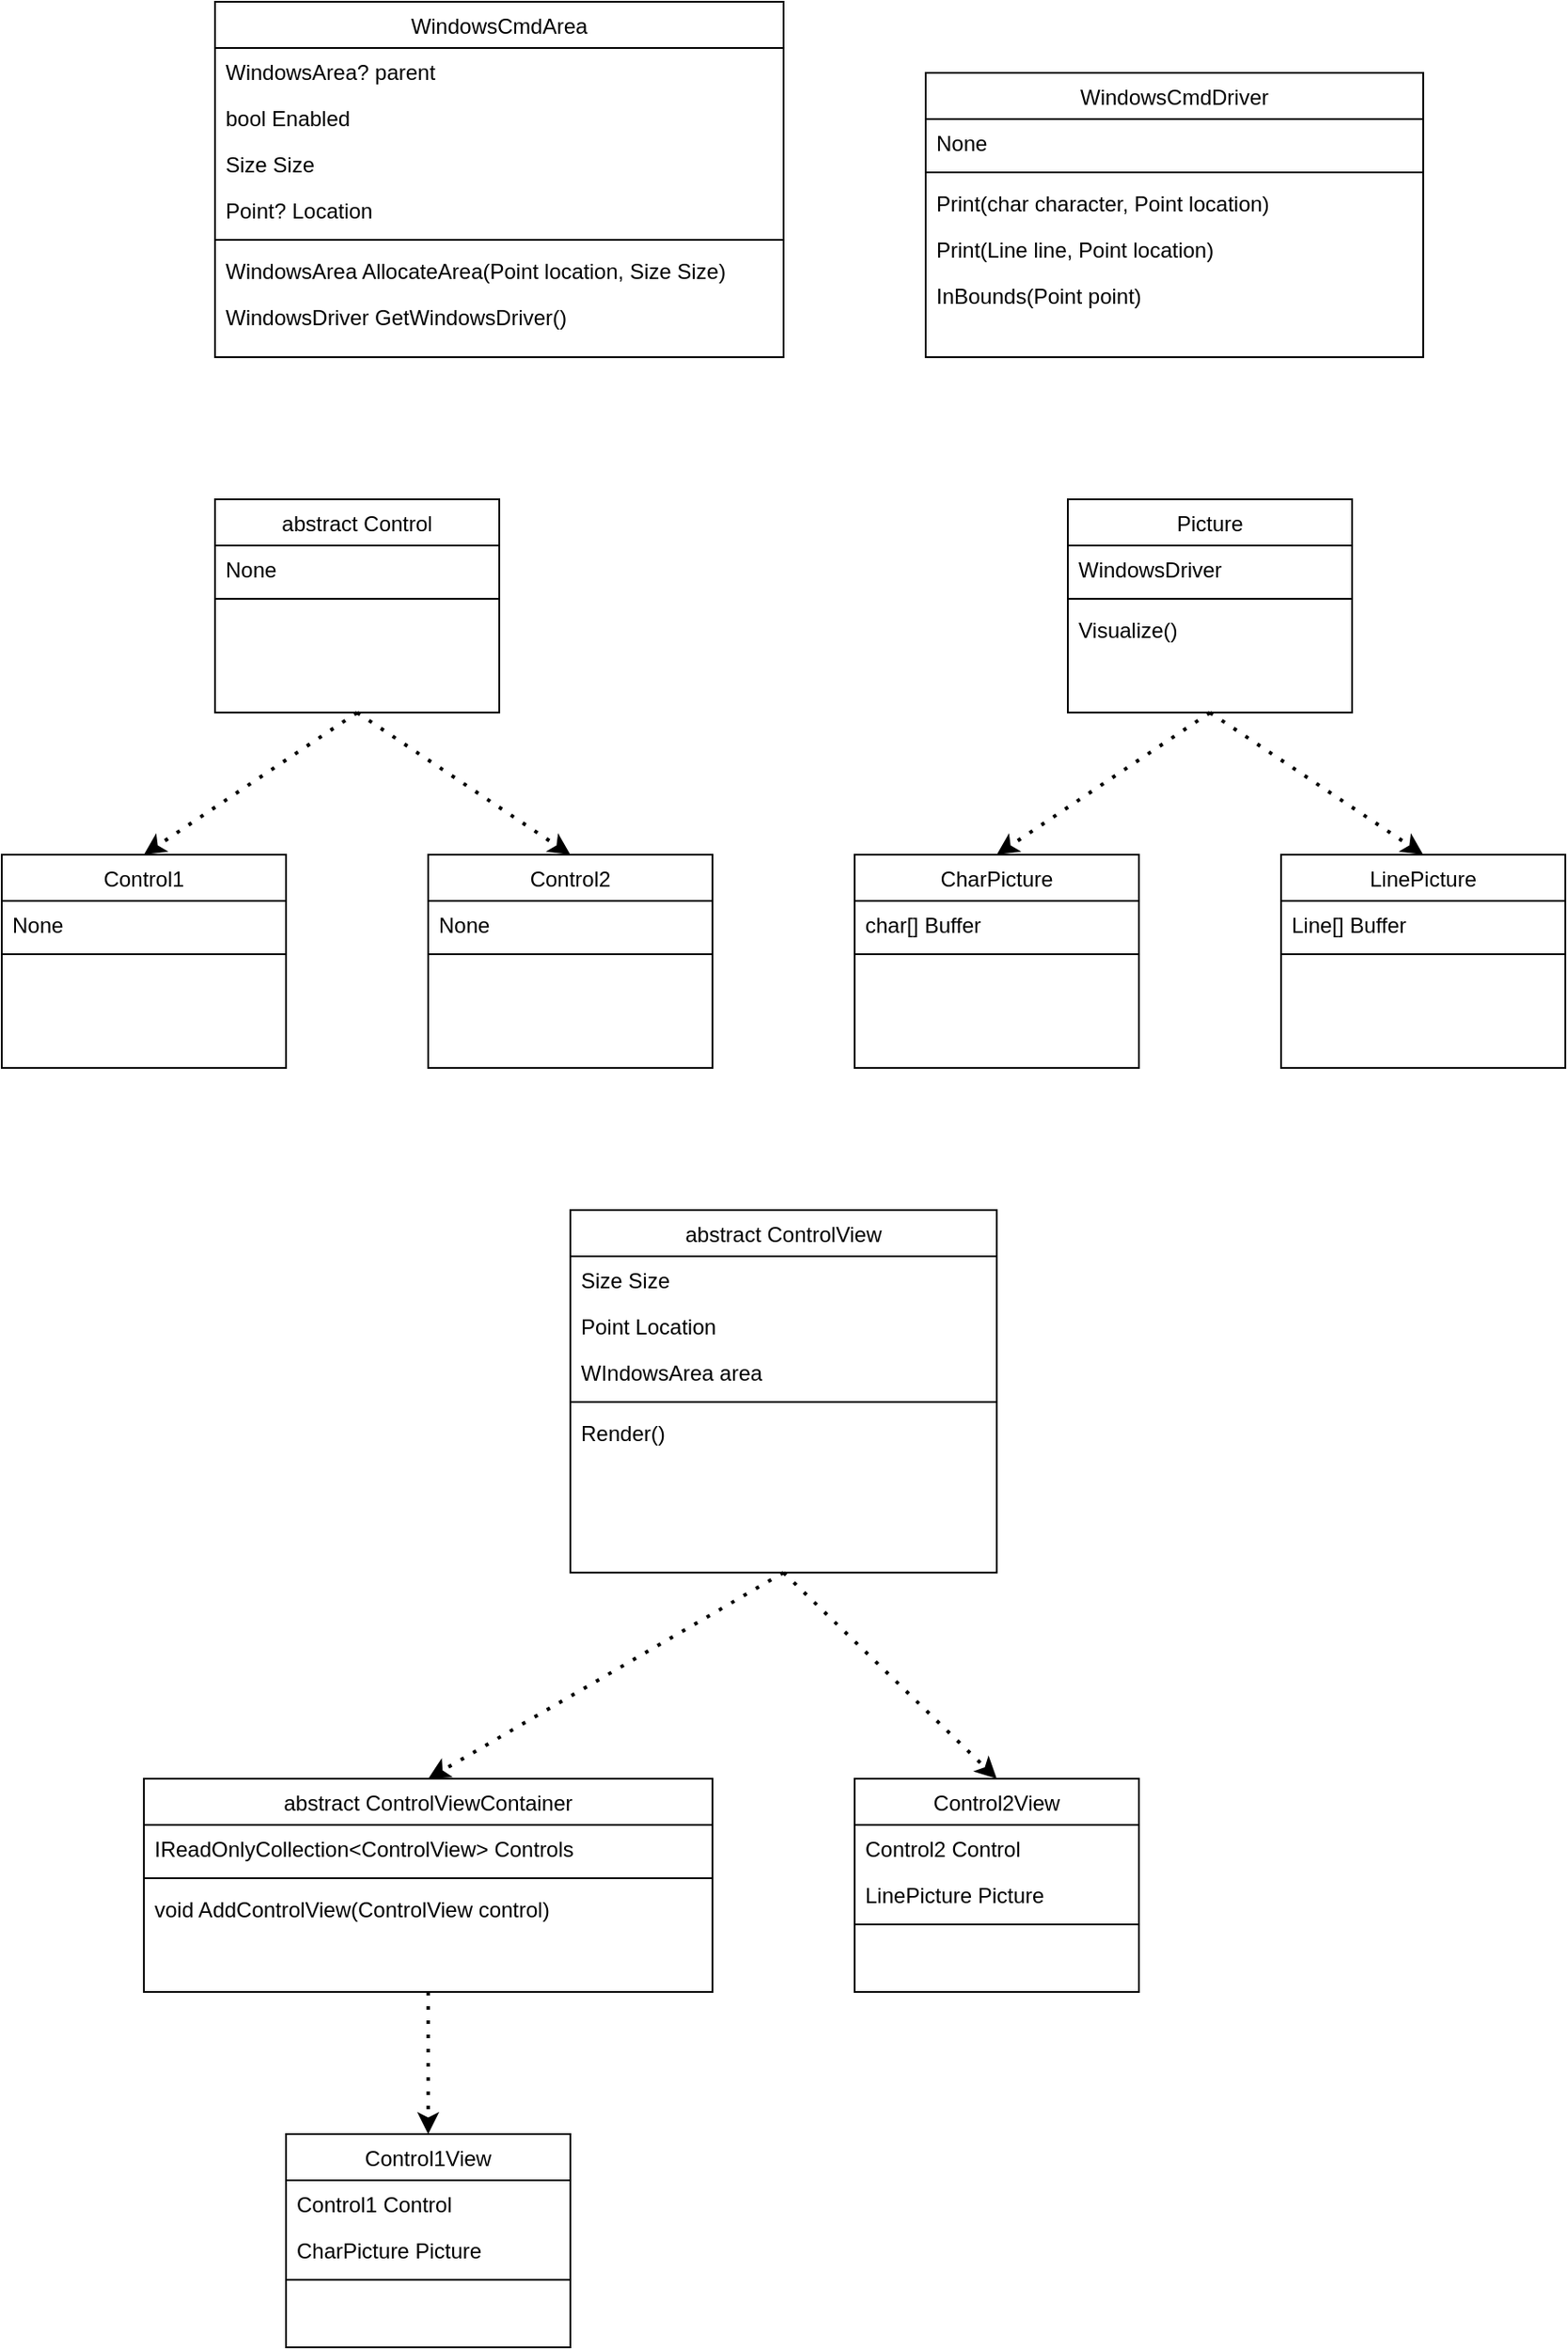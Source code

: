 <mxfile version="20.8.16" type="device" pages="3"><diagram id="Nd9TKKM34XZFFij-4qpB" name="Страница 4"><mxGraphModel dx="1990" dy="1807" grid="1" gridSize="10" guides="0" tooltips="1" connect="1" arrows="1" fold="1" page="0" pageScale="1" pageWidth="1169" pageHeight="827" math="0" shadow="0"><root><mxCell id="0"/><mxCell id="1" parent="0"/><mxCell id="l_MmCxnEBZ6-4Qq2YSb0-1" value="CharPicture" style="swimlane;fontStyle=0;align=center;verticalAlign=top;childLayout=stackLayout;horizontal=1;startSize=26;horizontalStack=0;resizeParent=1;resizeLast=0;collapsible=1;marginBottom=0;rounded=0;shadow=0;strokeWidth=1;" parent="1" vertex="1"><mxGeometry x="1120" y="280" width="160" height="120" as="geometry"><mxRectangle x="130" y="380" width="160" height="26" as="alternateBounds"/></mxGeometry></mxCell><mxCell id="l_MmCxnEBZ6-4Qq2YSb0-2" value="char[] Buffer" style="text;align=left;verticalAlign=top;spacingLeft=4;spacingRight=4;overflow=hidden;rotatable=0;points=[[0,0.5],[1,0.5]];portConstraint=eastwest;" parent="l_MmCxnEBZ6-4Qq2YSb0-1" vertex="1"><mxGeometry y="26" width="160" height="26" as="geometry"/></mxCell><mxCell id="l_MmCxnEBZ6-4Qq2YSb0-4" value="" style="line;html=1;strokeWidth=1;align=left;verticalAlign=middle;spacingTop=-1;spacingLeft=3;spacingRight=3;rotatable=0;labelPosition=right;points=[];portConstraint=eastwest;" parent="l_MmCxnEBZ6-4Qq2YSb0-1" vertex="1"><mxGeometry y="52" width="160" height="8" as="geometry"/></mxCell><mxCell id="l_MmCxnEBZ6-4Qq2YSb0-5" value="Picture" style="swimlane;fontStyle=0;align=center;verticalAlign=top;childLayout=stackLayout;horizontal=1;startSize=26;horizontalStack=0;resizeParent=1;resizeLast=0;collapsible=1;marginBottom=0;rounded=0;shadow=0;strokeWidth=1;" parent="1" vertex="1"><mxGeometry x="1240" y="80" width="160" height="120" as="geometry"><mxRectangle x="130" y="380" width="160" height="26" as="alternateBounds"/></mxGeometry></mxCell><mxCell id="l_MmCxnEBZ6-4Qq2YSb0-11" value="WindowsDriver" style="text;align=left;verticalAlign=top;spacingLeft=4;spacingRight=4;overflow=hidden;rotatable=0;points=[[0,0.5],[1,0.5]];portConstraint=eastwest;" parent="l_MmCxnEBZ6-4Qq2YSb0-5" vertex="1"><mxGeometry y="26" width="160" height="26" as="geometry"/></mxCell><mxCell id="l_MmCxnEBZ6-4Qq2YSb0-7" value="" style="line;html=1;strokeWidth=1;align=left;verticalAlign=middle;spacingTop=-1;spacingLeft=3;spacingRight=3;rotatable=0;labelPosition=right;points=[];portConstraint=eastwest;" parent="l_MmCxnEBZ6-4Qq2YSb0-5" vertex="1"><mxGeometry y="52" width="160" height="8" as="geometry"/></mxCell><mxCell id="l_MmCxnEBZ6-4Qq2YSb0-8" value="Visualize()" style="text;align=left;verticalAlign=top;spacingLeft=4;spacingRight=4;overflow=hidden;rotatable=0;points=[[0,0.5],[1,0.5]];portConstraint=eastwest;" parent="l_MmCxnEBZ6-4Qq2YSb0-5" vertex="1"><mxGeometry y="60" width="160" height="26" as="geometry"/></mxCell><mxCell id="l_MmCxnEBZ6-4Qq2YSb0-9" value="LinePicture" style="swimlane;fontStyle=0;align=center;verticalAlign=top;childLayout=stackLayout;horizontal=1;startSize=26;horizontalStack=0;resizeParent=1;resizeLast=0;collapsible=1;marginBottom=0;rounded=0;shadow=0;strokeWidth=1;" parent="1" vertex="1"><mxGeometry x="1360" y="280" width="160" height="120" as="geometry"><mxRectangle x="130" y="380" width="160" height="26" as="alternateBounds"/></mxGeometry></mxCell><mxCell id="l_MmCxnEBZ6-4Qq2YSb0-10" value="Line[] Buffer" style="text;align=left;verticalAlign=top;spacingLeft=4;spacingRight=4;overflow=hidden;rotatable=0;points=[[0,0.5],[1,0.5]];portConstraint=eastwest;" parent="l_MmCxnEBZ6-4Qq2YSb0-9" vertex="1"><mxGeometry y="26" width="160" height="26" as="geometry"/></mxCell><mxCell id="l_MmCxnEBZ6-4Qq2YSb0-12" value="" style="line;html=1;strokeWidth=1;align=left;verticalAlign=middle;spacingTop=-1;spacingLeft=3;spacingRight=3;rotatable=0;labelPosition=right;points=[];portConstraint=eastwest;" parent="l_MmCxnEBZ6-4Qq2YSb0-9" vertex="1"><mxGeometry y="52" width="160" height="8" as="geometry"/></mxCell><mxCell id="l_MmCxnEBZ6-4Qq2YSb0-13" value="" style="endArrow=classic;dashed=1;html=1;dashPattern=1 3;strokeWidth=2;rounded=0;exitX=0.5;exitY=1;exitDx=0;exitDy=0;entryX=0.5;entryY=0;entryDx=0;entryDy=0;endFill=1;" parent="1" source="l_MmCxnEBZ6-4Qq2YSb0-5" target="l_MmCxnEBZ6-4Qq2YSb0-1" edge="1"><mxGeometry width="50" height="50" relative="1" as="geometry"><mxPoint x="1110" y="130" as="sourcePoint"/><mxPoint x="1190" y="250" as="targetPoint"/></mxGeometry></mxCell><mxCell id="l_MmCxnEBZ6-4Qq2YSb0-14" value="" style="endArrow=classic;dashed=1;html=1;dashPattern=1 3;strokeWidth=2;rounded=0;exitX=0.5;exitY=1;exitDx=0;exitDy=0;entryX=0.5;entryY=0;entryDx=0;entryDy=0;endFill=1;" parent="1" source="l_MmCxnEBZ6-4Qq2YSb0-5" target="l_MmCxnEBZ6-4Qq2YSb0-9" edge="1"><mxGeometry width="50" height="50" relative="1" as="geometry"><mxPoint x="1330" y="210" as="sourcePoint"/><mxPoint x="1210" y="290" as="targetPoint"/></mxGeometry></mxCell><mxCell id="e-fAN_92X-NSVuOCzmeH-1" value="WindowsCmdArea" style="swimlane;fontStyle=0;align=center;verticalAlign=top;childLayout=stackLayout;horizontal=1;startSize=26;horizontalStack=0;resizeParent=1;resizeLast=0;collapsible=1;marginBottom=0;rounded=0;shadow=0;strokeWidth=1;" parent="1" vertex="1"><mxGeometry x="760" y="-200" width="320" height="200" as="geometry"><mxRectangle x="130" y="380" width="160" height="26" as="alternateBounds"/></mxGeometry></mxCell><mxCell id="e-fAN_92X-NSVuOCzmeH-2" value="WindowsArea? parent" style="text;align=left;verticalAlign=top;spacingLeft=4;spacingRight=4;overflow=hidden;rotatable=0;points=[[0,0.5],[1,0.5]];portConstraint=eastwest;" parent="e-fAN_92X-NSVuOCzmeH-1" vertex="1"><mxGeometry y="26" width="320" height="26" as="geometry"/></mxCell><mxCell id="ag8UlPsPK5r_LhPS5P7O-14" value="bool Enabled" style="text;align=left;verticalAlign=top;spacingLeft=4;spacingRight=4;overflow=hidden;rotatable=0;points=[[0,0.5],[1,0.5]];portConstraint=eastwest;" parent="e-fAN_92X-NSVuOCzmeH-1" vertex="1"><mxGeometry y="52" width="320" height="26" as="geometry"/></mxCell><mxCell id="e-fAN_92X-NSVuOCzmeH-3" value="Size Size" style="text;align=left;verticalAlign=top;spacingLeft=4;spacingRight=4;overflow=hidden;rotatable=0;points=[[0,0.5],[1,0.5]];portConstraint=eastwest;" parent="e-fAN_92X-NSVuOCzmeH-1" vertex="1"><mxGeometry y="78" width="320" height="26" as="geometry"/></mxCell><mxCell id="e-fAN_92X-NSVuOCzmeH-4" value="Point? Location" style="text;align=left;verticalAlign=top;spacingLeft=4;spacingRight=4;overflow=hidden;rotatable=0;points=[[0,0.5],[1,0.5]];portConstraint=eastwest;" parent="e-fAN_92X-NSVuOCzmeH-1" vertex="1"><mxGeometry y="104" width="320" height="26" as="geometry"/></mxCell><mxCell id="e-fAN_92X-NSVuOCzmeH-5" value="" style="line;html=1;strokeWidth=1;align=left;verticalAlign=middle;spacingTop=-1;spacingLeft=3;spacingRight=3;rotatable=0;labelPosition=right;points=[];portConstraint=eastwest;" parent="e-fAN_92X-NSVuOCzmeH-1" vertex="1"><mxGeometry y="130" width="320" height="8" as="geometry"/></mxCell><mxCell id="e-fAN_92X-NSVuOCzmeH-6" value="WindowsArea AllocateArea(Point location, Size Size)" style="text;align=left;verticalAlign=top;spacingLeft=4;spacingRight=4;overflow=hidden;rotatable=0;points=[[0,0.5],[1,0.5]];portConstraint=eastwest;" parent="e-fAN_92X-NSVuOCzmeH-1" vertex="1"><mxGeometry y="138" width="320" height="26" as="geometry"/></mxCell><mxCell id="ag8UlPsPK5r_LhPS5P7O-9" value="WindowsDriver GetWindowsDriver()" style="text;align=left;verticalAlign=top;spacingLeft=4;spacingRight=4;overflow=hidden;rotatable=0;points=[[0,0.5],[1,0.5]];portConstraint=eastwest;" parent="e-fAN_92X-NSVuOCzmeH-1" vertex="1"><mxGeometry y="164" width="320" height="26" as="geometry"/></mxCell><mxCell id="ZxxTjXYnXZ5qw15ugfQ1-1" value="abstract Control" style="swimlane;fontStyle=0;align=center;verticalAlign=top;childLayout=stackLayout;horizontal=1;startSize=26;horizontalStack=0;resizeParent=1;resizeLast=0;collapsible=1;marginBottom=0;rounded=0;shadow=0;strokeWidth=1;" parent="1" vertex="1"><mxGeometry x="760" y="80" width="160" height="120" as="geometry"><mxRectangle x="130" y="380" width="160" height="26" as="alternateBounds"/></mxGeometry></mxCell><mxCell id="ZxxTjXYnXZ5qw15ugfQ1-2" value="None" style="text;align=left;verticalAlign=top;spacingLeft=4;spacingRight=4;overflow=hidden;rotatable=0;points=[[0,0.5],[1,0.5]];portConstraint=eastwest;" parent="ZxxTjXYnXZ5qw15ugfQ1-1" vertex="1"><mxGeometry y="26" width="160" height="26" as="geometry"/></mxCell><mxCell id="ZxxTjXYnXZ5qw15ugfQ1-3" value="" style="line;html=1;strokeWidth=1;align=left;verticalAlign=middle;spacingTop=-1;spacingLeft=3;spacingRight=3;rotatable=0;labelPosition=right;points=[];portConstraint=eastwest;" parent="ZxxTjXYnXZ5qw15ugfQ1-1" vertex="1"><mxGeometry y="52" width="160" height="8" as="geometry"/></mxCell><mxCell id="ZxxTjXYnXZ5qw15ugfQ1-4" value="Control1" style="swimlane;fontStyle=0;align=center;verticalAlign=top;childLayout=stackLayout;horizontal=1;startSize=26;horizontalStack=0;resizeParent=1;resizeLast=0;collapsible=1;marginBottom=0;rounded=0;shadow=0;strokeWidth=1;" parent="1" vertex="1"><mxGeometry x="640" y="280" width="160" height="120" as="geometry"><mxRectangle x="130" y="380" width="160" height="26" as="alternateBounds"/></mxGeometry></mxCell><mxCell id="ZxxTjXYnXZ5qw15ugfQ1-5" value="None" style="text;align=left;verticalAlign=top;spacingLeft=4;spacingRight=4;overflow=hidden;rotatable=0;points=[[0,0.5],[1,0.5]];portConstraint=eastwest;" parent="ZxxTjXYnXZ5qw15ugfQ1-4" vertex="1"><mxGeometry y="26" width="160" height="26" as="geometry"/></mxCell><mxCell id="ZxxTjXYnXZ5qw15ugfQ1-6" value="" style="line;html=1;strokeWidth=1;align=left;verticalAlign=middle;spacingTop=-1;spacingLeft=3;spacingRight=3;rotatable=0;labelPosition=right;points=[];portConstraint=eastwest;" parent="ZxxTjXYnXZ5qw15ugfQ1-4" vertex="1"><mxGeometry y="52" width="160" height="8" as="geometry"/></mxCell><mxCell id="ZxxTjXYnXZ5qw15ugfQ1-7" value="Control2" style="swimlane;fontStyle=0;align=center;verticalAlign=top;childLayout=stackLayout;horizontal=1;startSize=26;horizontalStack=0;resizeParent=1;resizeLast=0;collapsible=1;marginBottom=0;rounded=0;shadow=0;strokeWidth=1;" parent="1" vertex="1"><mxGeometry x="880" y="280" width="160" height="120" as="geometry"><mxRectangle x="130" y="380" width="160" height="26" as="alternateBounds"/></mxGeometry></mxCell><mxCell id="ZxxTjXYnXZ5qw15ugfQ1-8" value="None" style="text;align=left;verticalAlign=top;spacingLeft=4;spacingRight=4;overflow=hidden;rotatable=0;points=[[0,0.5],[1,0.5]];portConstraint=eastwest;" parent="ZxxTjXYnXZ5qw15ugfQ1-7" vertex="1"><mxGeometry y="26" width="160" height="26" as="geometry"/></mxCell><mxCell id="ZxxTjXYnXZ5qw15ugfQ1-9" value="" style="line;html=1;strokeWidth=1;align=left;verticalAlign=middle;spacingTop=-1;spacingLeft=3;spacingRight=3;rotatable=0;labelPosition=right;points=[];portConstraint=eastwest;" parent="ZxxTjXYnXZ5qw15ugfQ1-7" vertex="1"><mxGeometry y="52" width="160" height="8" as="geometry"/></mxCell><mxCell id="ZxxTjXYnXZ5qw15ugfQ1-10" value="" style="endArrow=classic;dashed=1;html=1;dashPattern=1 3;strokeWidth=2;rounded=0;entryX=0.5;entryY=0;entryDx=0;entryDy=0;endFill=1;exitX=0.5;exitY=1;exitDx=0;exitDy=0;" parent="1" source="ZxxTjXYnXZ5qw15ugfQ1-1" target="ZxxTjXYnXZ5qw15ugfQ1-7" edge="1"><mxGeometry width="50" height="50" relative="1" as="geometry"><mxPoint x="770" as="sourcePoint"/><mxPoint x="650" y="80" as="targetPoint"/></mxGeometry></mxCell><mxCell id="ZxxTjXYnXZ5qw15ugfQ1-11" value="" style="endArrow=classic;dashed=1;html=1;dashPattern=1 3;strokeWidth=2;rounded=0;entryX=0.5;entryY=0;entryDx=0;entryDy=0;endFill=1;exitX=0.5;exitY=1;exitDx=0;exitDy=0;" parent="1" source="ZxxTjXYnXZ5qw15ugfQ1-1" target="ZxxTjXYnXZ5qw15ugfQ1-4" edge="1"><mxGeometry width="50" height="50" relative="1" as="geometry"><mxPoint x="850" y="210" as="sourcePoint"/><mxPoint x="730" y="290" as="targetPoint"/></mxGeometry></mxCell><mxCell id="EuuJqz6dEo540XVX-LSp-1" value="Control1View" style="swimlane;fontStyle=0;align=center;verticalAlign=top;childLayout=stackLayout;horizontal=1;startSize=26;horizontalStack=0;resizeParent=1;resizeLast=0;collapsible=1;marginBottom=0;rounded=0;shadow=0;strokeWidth=1;" parent="1" vertex="1"><mxGeometry x="800" y="1000" width="160" height="120" as="geometry"><mxRectangle x="130" y="380" width="160" height="26" as="alternateBounds"/></mxGeometry></mxCell><mxCell id="EuuJqz6dEo540XVX-LSp-2" value="Control1 Control" style="text;align=left;verticalAlign=top;spacingLeft=4;spacingRight=4;overflow=hidden;rotatable=0;points=[[0,0.5],[1,0.5]];portConstraint=eastwest;" parent="EuuJqz6dEo540XVX-LSp-1" vertex="1"><mxGeometry y="26" width="160" height="26" as="geometry"/></mxCell><mxCell id="EuuJqz6dEo540XVX-LSp-3" value="CharPicture Picture" style="text;align=left;verticalAlign=top;spacingLeft=4;spacingRight=4;overflow=hidden;rotatable=0;points=[[0,0.5],[1,0.5]];portConstraint=eastwest;" parent="EuuJqz6dEo540XVX-LSp-1" vertex="1"><mxGeometry y="52" width="160" height="26" as="geometry"/></mxCell><mxCell id="EuuJqz6dEo540XVX-LSp-4" value="" style="line;html=1;strokeWidth=1;align=left;verticalAlign=middle;spacingTop=-1;spacingLeft=3;spacingRight=3;rotatable=0;labelPosition=right;points=[];portConstraint=eastwest;" parent="EuuJqz6dEo540XVX-LSp-1" vertex="1"><mxGeometry y="78" width="160" height="8" as="geometry"/></mxCell><mxCell id="EuuJqz6dEo540XVX-LSp-5" value="abstract ControlView" style="swimlane;fontStyle=0;align=center;verticalAlign=top;childLayout=stackLayout;horizontal=1;startSize=26;horizontalStack=0;resizeParent=1;resizeLast=0;collapsible=1;marginBottom=0;rounded=0;shadow=0;strokeWidth=1;" parent="1" vertex="1"><mxGeometry x="960" y="480" width="240" height="204" as="geometry"><mxRectangle x="130" y="380" width="160" height="26" as="alternateBounds"/></mxGeometry></mxCell><mxCell id="EuuJqz6dEo540XVX-LSp-6" value="Size Size" style="text;align=left;verticalAlign=top;spacingLeft=4;spacingRight=4;overflow=hidden;rotatable=0;points=[[0,0.5],[1,0.5]];portConstraint=eastwest;rounded=0;shadow=0;html=0;" parent="EuuJqz6dEo540XVX-LSp-5" vertex="1"><mxGeometry y="26" width="240" height="26" as="geometry"/></mxCell><mxCell id="EuuJqz6dEo540XVX-LSp-7" value="Point Location" style="text;align=left;verticalAlign=top;spacingLeft=4;spacingRight=4;overflow=hidden;rotatable=0;points=[[0,0.5],[1,0.5]];portConstraint=eastwest;rounded=0;shadow=0;html=0;" parent="EuuJqz6dEo540XVX-LSp-5" vertex="1"><mxGeometry y="52" width="240" height="26" as="geometry"/></mxCell><mxCell id="EuuJqz6dEo540XVX-LSp-8" value="WIndowsArea area" style="text;align=left;verticalAlign=top;spacingLeft=4;spacingRight=4;overflow=hidden;rotatable=0;points=[[0,0.5],[1,0.5]];portConstraint=eastwest;rounded=0;shadow=0;html=0;" parent="EuuJqz6dEo540XVX-LSp-5" vertex="1"><mxGeometry y="78" width="240" height="26" as="geometry"/></mxCell><mxCell id="EuuJqz6dEo540XVX-LSp-9" value="" style="line;html=1;strokeWidth=1;align=left;verticalAlign=middle;spacingTop=-1;spacingLeft=3;spacingRight=3;rotatable=0;labelPosition=right;points=[];portConstraint=eastwest;" parent="EuuJqz6dEo540XVX-LSp-5" vertex="1"><mxGeometry y="104" width="240" height="8" as="geometry"/></mxCell><mxCell id="ag8UlPsPK5r_LhPS5P7O-13" value="Render()" style="text;align=left;verticalAlign=top;spacingLeft=4;spacingRight=4;overflow=hidden;rotatable=0;points=[[0,0.5],[1,0.5]];portConstraint=eastwest;rounded=0;shadow=0;html=0;" parent="EuuJqz6dEo540XVX-LSp-5" vertex="1"><mxGeometry y="112" width="240" height="26" as="geometry"/></mxCell><mxCell id="EuuJqz6dEo540XVX-LSp-10" value="Control2View" style="swimlane;fontStyle=0;align=center;verticalAlign=top;childLayout=stackLayout;horizontal=1;startSize=26;horizontalStack=0;resizeParent=1;resizeLast=0;collapsible=1;marginBottom=0;rounded=0;shadow=0;strokeWidth=1;" parent="1" vertex="1"><mxGeometry x="1120" y="800" width="160" height="120" as="geometry"><mxRectangle x="130" y="380" width="160" height="26" as="alternateBounds"/></mxGeometry></mxCell><mxCell id="EuuJqz6dEo540XVX-LSp-11" value="Control2 Control" style="text;align=left;verticalAlign=top;spacingLeft=4;spacingRight=4;overflow=hidden;rotatable=0;points=[[0,0.5],[1,0.5]];portConstraint=eastwest;" parent="EuuJqz6dEo540XVX-LSp-10" vertex="1"><mxGeometry y="26" width="160" height="26" as="geometry"/></mxCell><mxCell id="EuuJqz6dEo540XVX-LSp-12" value="LinePicture Picture" style="text;align=left;verticalAlign=top;spacingLeft=4;spacingRight=4;overflow=hidden;rotatable=0;points=[[0,0.5],[1,0.5]];portConstraint=eastwest;" parent="EuuJqz6dEo540XVX-LSp-10" vertex="1"><mxGeometry y="52" width="160" height="26" as="geometry"/></mxCell><mxCell id="EuuJqz6dEo540XVX-LSp-13" value="" style="line;html=1;strokeWidth=1;align=left;verticalAlign=middle;spacingTop=-1;spacingLeft=3;spacingRight=3;rotatable=0;labelPosition=right;points=[];portConstraint=eastwest;" parent="EuuJqz6dEo540XVX-LSp-10" vertex="1"><mxGeometry y="78" width="160" height="8" as="geometry"/></mxCell><mxCell id="EuuJqz6dEo540XVX-LSp-14" value="" style="endArrow=classic;dashed=1;html=1;dashPattern=1 3;strokeWidth=2;rounded=0;exitX=0.5;exitY=1;exitDx=0;exitDy=0;entryX=0.5;entryY=0;entryDx=0;entryDy=0;endFill=1;" parent="1" source="EuuJqz6dEo540XVX-LSp-5" target="EuuJqz6dEo540XVX-LSp-16" edge="1"><mxGeometry width="50" height="50" relative="1" as="geometry"><mxPoint x="1240" y="690" as="sourcePoint"/><mxPoint x="1320" y="810" as="targetPoint"/></mxGeometry></mxCell><mxCell id="EuuJqz6dEo540XVX-LSp-15" value="" style="endArrow=classic;dashed=1;html=1;dashPattern=1 3;strokeWidth=2;rounded=0;exitX=0.5;exitY=1;exitDx=0;exitDy=0;entryX=0.5;entryY=0;entryDx=0;entryDy=0;endFill=1;" parent="1" source="EuuJqz6dEo540XVX-LSp-5" target="EuuJqz6dEo540XVX-LSp-10" edge="1"><mxGeometry width="50" height="50" relative="1" as="geometry"><mxPoint x="1090" y="770" as="sourcePoint"/><mxPoint x="970" y="850" as="targetPoint"/></mxGeometry></mxCell><mxCell id="EuuJqz6dEo540XVX-LSp-16" value="abstract ControlViewContainer" style="swimlane;fontStyle=0;align=center;verticalAlign=top;childLayout=stackLayout;horizontal=1;startSize=26;horizontalStack=0;resizeParent=1;resizeLast=0;collapsible=1;marginBottom=0;rounded=0;shadow=0;strokeWidth=1;" parent="1" vertex="1"><mxGeometry x="720" y="800" width="320" height="120" as="geometry"><mxRectangle x="130" y="380" width="160" height="26" as="alternateBounds"/></mxGeometry></mxCell><mxCell id="EuuJqz6dEo540XVX-LSp-17" value="IReadOnlyCollection&lt;ControlView&gt; Controls" style="text;align=left;verticalAlign=top;spacingLeft=4;spacingRight=4;overflow=hidden;rotatable=0;points=[[0,0.5],[1,0.5]];portConstraint=eastwest;" parent="EuuJqz6dEo540XVX-LSp-16" vertex="1"><mxGeometry y="26" width="320" height="26" as="geometry"/></mxCell><mxCell id="EuuJqz6dEo540XVX-LSp-18" value="" style="line;html=1;strokeWidth=1;align=left;verticalAlign=middle;spacingTop=-1;spacingLeft=3;spacingRight=3;rotatable=0;labelPosition=right;points=[];portConstraint=eastwest;" parent="EuuJqz6dEo540XVX-LSp-16" vertex="1"><mxGeometry y="52" width="320" height="8" as="geometry"/></mxCell><mxCell id="EuuJqz6dEo540XVX-LSp-19" value="void AddControlView(ControlView control)" style="text;align=left;verticalAlign=top;spacingLeft=4;spacingRight=4;overflow=hidden;rotatable=0;points=[[0,0.5],[1,0.5]];portConstraint=eastwest;" parent="EuuJqz6dEo540XVX-LSp-16" vertex="1"><mxGeometry y="60" width="320" height="26" as="geometry"/></mxCell><mxCell id="EuuJqz6dEo540XVX-LSp-20" value="" style="endArrow=classic;dashed=1;html=1;dashPattern=1 3;strokeWidth=2;rounded=0;exitX=0.5;exitY=1;exitDx=0;exitDy=0;entryX=0.5;entryY=0;entryDx=0;entryDy=0;endFill=1;" parent="1" source="EuuJqz6dEo540XVX-LSp-16" target="EuuJqz6dEo540XVX-LSp-1" edge="1"><mxGeometry width="50" height="50" relative="1" as="geometry"><mxPoint x="1050" y="1010" as="sourcePoint"/><mxPoint x="850" y="1130" as="targetPoint"/></mxGeometry></mxCell><mxCell id="ag8UlPsPK5r_LhPS5P7O-6" value="WindowsCmdDriver" style="swimlane;fontStyle=0;align=center;verticalAlign=top;childLayout=stackLayout;horizontal=1;startSize=26;horizontalStack=0;resizeParent=1;resizeLast=0;collapsible=1;marginBottom=0;rounded=0;shadow=0;strokeWidth=1;" parent="1" vertex="1"><mxGeometry x="1160" y="-160" width="280" height="160" as="geometry"><mxRectangle x="130" y="380" width="160" height="26" as="alternateBounds"/></mxGeometry></mxCell><mxCell id="ag8UlPsPK5r_LhPS5P7O-10" value="None" style="text;align=left;verticalAlign=top;spacingLeft=4;spacingRight=4;overflow=hidden;rotatable=0;points=[[0,0.5],[1,0.5]];portConstraint=eastwest;" parent="ag8UlPsPK5r_LhPS5P7O-6" vertex="1"><mxGeometry y="26" width="280" height="26" as="geometry"/></mxCell><mxCell id="ag8UlPsPK5r_LhPS5P7O-8" value="" style="line;html=1;strokeWidth=1;align=left;verticalAlign=middle;spacingTop=-1;spacingLeft=3;spacingRight=3;rotatable=0;labelPosition=right;points=[];portConstraint=eastwest;" parent="ag8UlPsPK5r_LhPS5P7O-6" vertex="1"><mxGeometry y="52" width="280" height="8" as="geometry"/></mxCell><mxCell id="ag8UlPsPK5r_LhPS5P7O-7" value="Print(char character, Point location)" style="text;align=left;verticalAlign=top;spacingLeft=4;spacingRight=4;overflow=hidden;rotatable=0;points=[[0,0.5],[1,0.5]];portConstraint=eastwest;" parent="ag8UlPsPK5r_LhPS5P7O-6" vertex="1"><mxGeometry y="60" width="280" height="26" as="geometry"/></mxCell><mxCell id="ag8UlPsPK5r_LhPS5P7O-11" value="Print(Line line, Point location)" style="text;align=left;verticalAlign=top;spacingLeft=4;spacingRight=4;overflow=hidden;rotatable=0;points=[[0,0.5],[1,0.5]];portConstraint=eastwest;" parent="ag8UlPsPK5r_LhPS5P7O-6" vertex="1"><mxGeometry y="86" width="280" height="26" as="geometry"/></mxCell><mxCell id="ag8UlPsPK5r_LhPS5P7O-12" value="InBounds(Point point)" style="text;align=left;verticalAlign=top;spacingLeft=4;spacingRight=4;overflow=hidden;rotatable=0;points=[[0,0.5],[1,0.5]];portConstraint=eastwest;" parent="ag8UlPsPK5r_LhPS5P7O-6" vertex="1"><mxGeometry y="112" width="280" height="26" as="geometry"/></mxCell></root></mxGraphModel></diagram><diagram id="qle7yVeRyrDPn3wSYQjY" name="Страница 5"><mxGraphModel dx="1547" dy="2275" grid="1" gridSize="10" guides="0" tooltips="1" connect="1" arrows="1" fold="1" page="0" pageScale="1" pageWidth="1169" pageHeight="827" background="none" math="0" shadow="0"><root><mxCell id="0"/><mxCell id="1" parent="0"/><mxCell id="9S8COvtia1dyhlEOFejF-1" value="ICharMapPicture" style="swimlane;fontStyle=0;align=center;verticalAlign=top;childLayout=stackLayout;horizontal=1;startSize=26;horizontalStack=0;resizeParent=1;resizeLast=0;collapsible=1;marginBottom=0;rounded=0;shadow=0;strokeWidth=1;" parent="1" vertex="1"><mxGeometry x="280" y="-880" width="160" height="120" as="geometry"><mxRectangle x="130" y="380" width="160" height="26" as="alternateBounds"/></mxGeometry></mxCell><mxCell id="9S8COvtia1dyhlEOFejF-2" value="None" style="text;align=left;verticalAlign=top;spacingLeft=4;spacingRight=4;overflow=hidden;rotatable=0;points=[[0,0.5],[1,0.5]];portConstraint=eastwest;" parent="9S8COvtia1dyhlEOFejF-1" vertex="1"><mxGeometry y="26" width="160" height="26" as="geometry"/></mxCell><mxCell id="9S8COvtia1dyhlEOFejF-3" value="" style="line;html=1;strokeWidth=1;align=left;verticalAlign=middle;spacingTop=-1;spacingLeft=3;spacingRight=3;rotatable=0;labelPosition=right;points=[];portConstraint=eastwest;" parent="9S8COvtia1dyhlEOFejF-1" vertex="1"><mxGeometry y="52" width="160" height="8" as="geometry"/></mxCell><mxCell id="9S8COvtia1dyhlEOFejF-4" value="char GetChar(int x, int y)" style="text;align=left;verticalAlign=top;spacingLeft=4;spacingRight=4;overflow=hidden;rotatable=0;points=[[0,0.5],[1,0.5]];portConstraint=eastwest;" parent="9S8COvtia1dyhlEOFejF-1" vertex="1"><mxGeometry y="60" width="160" height="26" as="geometry"/></mxCell><mxCell id="9S8COvtia1dyhlEOFejF-5" value="CharArrayPicture" style="swimlane;fontStyle=0;align=center;verticalAlign=top;childLayout=stackLayout;horizontal=1;startSize=26;horizontalStack=0;resizeParent=1;resizeLast=0;collapsible=1;marginBottom=0;rounded=0;shadow=0;strokeWidth=1;" parent="1" vertex="1"><mxGeometry x="280" y="-680" width="160" height="120" as="geometry"><mxRectangle x="130" y="380" width="160" height="26" as="alternateBounds"/></mxGeometry></mxCell><mxCell id="9S8COvtia1dyhlEOFejF-6" value="public char[,] Buffer" style="text;align=left;verticalAlign=top;spacingLeft=4;spacingRight=4;overflow=hidden;rotatable=0;points=[[0,0.5],[1,0.5]];portConstraint=eastwest;" parent="9S8COvtia1dyhlEOFejF-5" vertex="1"><mxGeometry y="26" width="160" height="26" as="geometry"/></mxCell><mxCell id="9S8COvtia1dyhlEOFejF-7" value="" style="line;html=1;strokeWidth=1;align=left;verticalAlign=middle;spacingTop=-1;spacingLeft=3;spacingRight=3;rotatable=0;labelPosition=right;points=[];portConstraint=eastwest;" parent="9S8COvtia1dyhlEOFejF-5" vertex="1"><mxGeometry y="52" width="160" height="8" as="geometry"/></mxCell><mxCell id="9S8COvtia1dyhlEOFejF-8" value="" style="endArrow=classic;dashed=1;html=1;dashPattern=1 3;strokeWidth=2;rounded=0;exitX=0.5;exitY=1;exitDx=0;exitDy=0;endFill=1;entryX=0.5;entryY=0;entryDx=0;entryDy=0;" parent="1" source="9S8COvtia1dyhlEOFejF-1" target="9S8COvtia1dyhlEOFejF-5" edge="1"><mxGeometry width="50" height="50" relative="1" as="geometry"><mxPoint x="40" y="-730" as="sourcePoint"/><mxPoint x="290" y="-730" as="targetPoint"/></mxGeometry></mxCell><mxCell id="9S8COvtia1dyhlEOFejF-9" value="ILinesPicture" style="swimlane;fontStyle=0;align=center;verticalAlign=top;childLayout=stackLayout;horizontal=1;startSize=26;horizontalStack=0;resizeParent=1;resizeLast=0;collapsible=1;marginBottom=0;rounded=0;shadow=0;strokeWidth=1;" parent="1" vertex="1"><mxGeometry x="520" y="-880" width="160" height="120" as="geometry"><mxRectangle x="130" y="380" width="160" height="26" as="alternateBounds"/></mxGeometry></mxCell><mxCell id="9S8COvtia1dyhlEOFejF-10" value="None" style="text;align=left;verticalAlign=top;spacingLeft=4;spacingRight=4;overflow=hidden;rotatable=0;points=[[0,0.5],[1,0.5]];portConstraint=eastwest;" parent="9S8COvtia1dyhlEOFejF-9" vertex="1"><mxGeometry y="26" width="160" height="26" as="geometry"/></mxCell><mxCell id="9S8COvtia1dyhlEOFejF-11" value="" style="line;html=1;strokeWidth=1;align=left;verticalAlign=middle;spacingTop=-1;spacingLeft=3;spacingRight=3;rotatable=0;labelPosition=right;points=[];portConstraint=eastwest;" parent="9S8COvtia1dyhlEOFejF-9" vertex="1"><mxGeometry y="52" width="160" height="8" as="geometry"/></mxCell><mxCell id="9S8COvtia1dyhlEOFejF-12" value="Line GetLine(int index)" style="text;align=left;verticalAlign=top;spacingLeft=4;spacingRight=4;overflow=hidden;rotatable=0;points=[[0,0.5],[1,0.5]];portConstraint=eastwest;" parent="9S8COvtia1dyhlEOFejF-9" vertex="1"><mxGeometry y="60" width="160" height="26" as="geometry"/></mxCell><mxCell id="9S8COvtia1dyhlEOFejF-13" value="LineArrayPicture" style="swimlane;fontStyle=0;align=center;verticalAlign=top;childLayout=stackLayout;horizontal=1;startSize=26;horizontalStack=0;resizeParent=1;resizeLast=0;collapsible=1;marginBottom=0;rounded=0;shadow=0;strokeWidth=1;" parent="1" vertex="1"><mxGeometry x="520" y="-680" width="160" height="120" as="geometry"><mxRectangle x="130" y="380" width="160" height="26" as="alternateBounds"/></mxGeometry></mxCell><mxCell id="9S8COvtia1dyhlEOFejF-14" value="public Line[] Buffer" style="text;align=left;verticalAlign=top;spacingLeft=4;spacingRight=4;overflow=hidden;rotatable=0;points=[[0,0.5],[1,0.5]];portConstraint=eastwest;" parent="9S8COvtia1dyhlEOFejF-13" vertex="1"><mxGeometry y="26" width="160" height="26" as="geometry"/></mxCell><mxCell id="9S8COvtia1dyhlEOFejF-15" value="" style="line;html=1;strokeWidth=1;align=left;verticalAlign=middle;spacingTop=-1;spacingLeft=3;spacingRight=3;rotatable=0;labelPosition=right;points=[];portConstraint=eastwest;" parent="9S8COvtia1dyhlEOFejF-13" vertex="1"><mxGeometry y="52" width="160" height="8" as="geometry"/></mxCell><mxCell id="9S8COvtia1dyhlEOFejF-16" value="" style="endArrow=classic;dashed=1;html=1;dashPattern=1 3;strokeWidth=2;rounded=0;exitX=0.5;exitY=1;exitDx=0;exitDy=0;endFill=1;entryX=0.5;entryY=0;entryDx=0;entryDy=0;" parent="1" source="9S8COvtia1dyhlEOFejF-9" target="9S8COvtia1dyhlEOFejF-13" edge="1"><mxGeometry width="50" height="50" relative="1" as="geometry"><mxPoint x="360" y="-730" as="sourcePoint"/><mxPoint x="610" y="-730" as="targetPoint"/></mxGeometry></mxCell><mxCell id="9S8COvtia1dyhlEOFejF-17" value="WinCmd" style="swimlane;fontStyle=0;align=center;verticalAlign=top;childLayout=stackLayout;horizontal=1;startSize=26;horizontalStack=0;resizeParent=1;resizeLast=0;collapsible=1;marginBottom=0;rounded=0;shadow=0;strokeWidth=1;" parent="1" vertex="1"><mxGeometry x="-200" y="-880" width="160" height="120" as="geometry"><mxRectangle x="130" y="380" width="160" height="26" as="alternateBounds"/></mxGeometry></mxCell><mxCell id="9S8COvtia1dyhlEOFejF-18" value="None" style="text;align=left;verticalAlign=top;spacingLeft=4;spacingRight=4;overflow=hidden;rotatable=0;points=[[0,0.5],[1,0.5]];portConstraint=eastwest;" parent="9S8COvtia1dyhlEOFejF-17" vertex="1"><mxGeometry y="26" width="160" height="26" as="geometry"/></mxCell><mxCell id="9S8COvtia1dyhlEOFejF-19" value="" style="line;html=1;strokeWidth=1;align=left;verticalAlign=middle;spacingTop=-1;spacingLeft=3;spacingRight=3;rotatable=0;labelPosition=right;points=[];portConstraint=eastwest;" parent="9S8COvtia1dyhlEOFejF-17" vertex="1"><mxGeometry y="52" width="160" height="8" as="geometry"/></mxCell><mxCell id="9S8COvtia1dyhlEOFejF-20" value="BashCmd" style="swimlane;fontStyle=0;align=center;verticalAlign=top;childLayout=stackLayout;horizontal=1;startSize=26;horizontalStack=0;resizeParent=1;resizeLast=0;collapsible=1;marginBottom=0;rounded=0;shadow=0;strokeWidth=1;" parent="1" vertex="1"><mxGeometry x="40" y="-880" width="160" height="120" as="geometry"><mxRectangle x="130" y="380" width="160" height="26" as="alternateBounds"/></mxGeometry></mxCell><mxCell id="9S8COvtia1dyhlEOFejF-21" value="None" style="text;align=left;verticalAlign=top;spacingLeft=4;spacingRight=4;overflow=hidden;rotatable=0;points=[[0,0.5],[1,0.5]];portConstraint=eastwest;" parent="9S8COvtia1dyhlEOFejF-20" vertex="1"><mxGeometry y="26" width="160" height="26" as="geometry"/></mxCell><mxCell id="9S8COvtia1dyhlEOFejF-22" value="" style="line;html=1;strokeWidth=1;align=left;verticalAlign=middle;spacingTop=-1;spacingLeft=3;spacingRight=3;rotatable=0;labelPosition=right;points=[];portConstraint=eastwest;" parent="9S8COvtia1dyhlEOFejF-20" vertex="1"><mxGeometry y="52" width="160" height="8" as="geometry"/></mxCell><mxCell id="9S8COvtia1dyhlEOFejF-23" value="abstract Area" style="swimlane;fontStyle=0;align=center;verticalAlign=top;childLayout=stackLayout;horizontal=1;startSize=26;horizontalStack=0;resizeParent=1;resizeLast=0;collapsible=1;marginBottom=0;rounded=0;shadow=0;strokeWidth=1;" parent="1" vertex="1"><mxGeometry x="2040" y="-1560" width="320" height="160" as="geometry"><mxRectangle x="130" y="380" width="160" height="26" as="alternateBounds"/></mxGeometry></mxCell><mxCell id="9S8COvtia1dyhlEOFejF-24" value="Area? parent" style="text;align=left;verticalAlign=top;spacingLeft=4;spacingRight=4;overflow=hidden;rotatable=0;points=[[0,0.5],[1,0.5]];portConstraint=eastwest;" parent="9S8COvtia1dyhlEOFejF-23" vertex="1"><mxGeometry y="26" width="320" height="26" as="geometry"/></mxCell><mxCell id="9S8COvtia1dyhlEOFejF-25" value="Size Size" style="text;align=left;verticalAlign=top;spacingLeft=4;spacingRight=4;overflow=hidden;rotatable=0;points=[[0,0.5],[1,0.5]];portConstraint=eastwest;" parent="9S8COvtia1dyhlEOFejF-23" vertex="1"><mxGeometry y="52" width="320" height="26" as="geometry"/></mxCell><mxCell id="9S8COvtia1dyhlEOFejF-26" value="Point? Location" style="text;align=left;verticalAlign=top;spacingLeft=4;spacingRight=4;overflow=hidden;rotatable=0;points=[[0,0.5],[1,0.5]];portConstraint=eastwest;" parent="9S8COvtia1dyhlEOFejF-23" vertex="1"><mxGeometry y="78" width="320" height="26" as="geometry"/></mxCell><mxCell id="9S8COvtia1dyhlEOFejF-27" value="" style="line;html=1;strokeWidth=1;align=left;verticalAlign=middle;spacingTop=-1;spacingLeft=3;spacingRight=3;rotatable=0;labelPosition=right;points=[];portConstraint=eastwest;" parent="9S8COvtia1dyhlEOFejF-23" vertex="1"><mxGeometry y="104" width="320" height="8" as="geometry"/></mxCell><mxCell id="9S8COvtia1dyhlEOFejF-28" value="abstract Area AllocateArea(Point location, Size Size)" style="text;align=left;verticalAlign=top;spacingLeft=4;spacingRight=4;overflow=hidden;rotatable=0;points=[[0,0.5],[1,0.5]];portConstraint=eastwest;" parent="9S8COvtia1dyhlEOFejF-23" vertex="1"><mxGeometry y="112" width="320" height="26" as="geometry"/></mxCell><mxCell id="9S8COvtia1dyhlEOFejF-29" value="WindowsArea" style="swimlane;fontStyle=0;align=center;verticalAlign=top;childLayout=stackLayout;horizontal=1;startSize=26;horizontalStack=0;resizeParent=1;resizeLast=0;collapsible=1;marginBottom=0;rounded=0;shadow=0;strokeWidth=1;" parent="1" vertex="1"><mxGeometry x="1840" y="-1320" width="320" height="160" as="geometry"><mxRectangle x="130" y="380" width="160" height="26" as="alternateBounds"/></mxGeometry></mxCell><mxCell id="9S8COvtia1dyhlEOFejF-30" value="None" style="text;align=left;verticalAlign=top;spacingLeft=4;spacingRight=4;overflow=hidden;rotatable=0;points=[[0,0.5],[1,0.5]];portConstraint=eastwest;" parent="9S8COvtia1dyhlEOFejF-29" vertex="1"><mxGeometry y="26" width="320" height="26" as="geometry"/></mxCell><mxCell id="9S8COvtia1dyhlEOFejF-31" value="" style="line;html=1;strokeWidth=1;align=left;verticalAlign=middle;spacingTop=-1;spacingLeft=3;spacingRight=3;rotatable=0;labelPosition=right;points=[];portConstraint=eastwest;" parent="9S8COvtia1dyhlEOFejF-29" vertex="1"><mxGeometry y="52" width="320" height="8" as="geometry"/></mxCell><mxCell id="9S8COvtia1dyhlEOFejF-32" value="Display(ICharMapPicture)" style="text;align=left;verticalAlign=top;spacingLeft=4;spacingRight=4;overflow=hidden;rotatable=0;points=[[0,0.5],[1,0.5]];portConstraint=eastwest;" parent="9S8COvtia1dyhlEOFejF-29" vertex="1"><mxGeometry y="60" width="320" height="26" as="geometry"/></mxCell><mxCell id="9S8COvtia1dyhlEOFejF-33" value="Display(ILinesPicture)" style="text;align=left;verticalAlign=top;spacingLeft=4;spacingRight=4;overflow=hidden;rotatable=0;points=[[0,0.5],[1,0.5]];portConstraint=eastwest;" parent="9S8COvtia1dyhlEOFejF-29" vertex="1"><mxGeometry y="86" width="320" height="26" as="geometry"/></mxCell><mxCell id="9S8COvtia1dyhlEOFejF-34" value="" style="endArrow=classic;dashed=1;html=1;dashPattern=1 3;strokeWidth=2;rounded=0;exitX=0.5;exitY=1;exitDx=0;exitDy=0;entryX=0.5;entryY=0;entryDx=0;entryDy=0;endFill=1;" parent="1" source="9S8COvtia1dyhlEOFejF-23" target="9S8COvtia1dyhlEOFejF-29" edge="1"><mxGeometry width="50" height="50" relative="1" as="geometry"><mxPoint x="2010" y="-1030" as="sourcePoint"/><mxPoint x="2090" y="-910" as="targetPoint"/></mxGeometry></mxCell><mxCell id="9S8COvtia1dyhlEOFejF-35" value="BashArea" style="swimlane;fontStyle=0;align=center;verticalAlign=top;childLayout=stackLayout;horizontal=1;startSize=26;horizontalStack=0;resizeParent=1;resizeLast=0;collapsible=1;marginBottom=0;rounded=0;shadow=0;strokeWidth=1;" parent="1" vertex="1"><mxGeometry x="2240" y="-1320" width="320" height="164" as="geometry"><mxRectangle x="130" y="380" width="160" height="26" as="alternateBounds"/></mxGeometry></mxCell><mxCell id="9S8COvtia1dyhlEOFejF-36" value="None" style="text;align=left;verticalAlign=top;spacingLeft=4;spacingRight=4;overflow=hidden;rotatable=0;points=[[0,0.5],[1,0.5]];portConstraint=eastwest;" parent="9S8COvtia1dyhlEOFejF-35" vertex="1"><mxGeometry y="26" width="320" height="26" as="geometry"/></mxCell><mxCell id="9S8COvtia1dyhlEOFejF-37" value="" style="line;html=1;strokeWidth=1;align=left;verticalAlign=middle;spacingTop=-1;spacingLeft=3;spacingRight=3;rotatable=0;labelPosition=right;points=[];portConstraint=eastwest;" parent="9S8COvtia1dyhlEOFejF-35" vertex="1"><mxGeometry y="52" width="320" height="8" as="geometry"/></mxCell><mxCell id="9S8COvtia1dyhlEOFejF-38" value="Display(ILinesPicture)" style="text;align=left;verticalAlign=top;spacingLeft=4;spacingRight=4;overflow=hidden;rotatable=0;points=[[0,0.5],[1,0.5]];portConstraint=eastwest;" parent="9S8COvtia1dyhlEOFejF-35" vertex="1"><mxGeometry y="60" width="320" height="26" as="geometry"/></mxCell><mxCell id="9S8COvtia1dyhlEOFejF-39" value="Display(IColoredLinePicture)" style="text;align=left;verticalAlign=top;spacingLeft=4;spacingRight=4;overflow=hidden;rotatable=0;points=[[0,0.5],[1,0.5]];portConstraint=eastwest;" parent="9S8COvtia1dyhlEOFejF-35" vertex="1"><mxGeometry y="86" width="320" height="26" as="geometry"/></mxCell><mxCell id="9S8COvtia1dyhlEOFejF-40" value="" style="endArrow=classic;dashed=1;html=1;dashPattern=1 3;strokeWidth=2;rounded=0;entryX=0.5;entryY=0;entryDx=0;entryDy=0;endFill=1;exitX=0.5;exitY=1;exitDx=0;exitDy=0;" parent="1" source="9S8COvtia1dyhlEOFejF-23" target="9S8COvtia1dyhlEOFejF-35" edge="1"><mxGeometry width="50" height="50" relative="1" as="geometry"><mxPoint x="2180" y="-1310" as="sourcePoint"/><mxPoint x="2560" y="-1080.0" as="targetPoint"/></mxGeometry></mxCell><mxCell id="9S8COvtia1dyhlEOFejF-41" value="IPicture" style="swimlane;fontStyle=0;align=center;verticalAlign=top;childLayout=stackLayout;horizontal=1;startSize=26;horizontalStack=0;resizeParent=1;resizeLast=0;collapsible=1;marginBottom=0;rounded=0;shadow=0;strokeWidth=1;" parent="1" vertex="1"><mxGeometry x="520" y="-1080" width="160" height="120" as="geometry"><mxRectangle x="130" y="380" width="160" height="26" as="alternateBounds"/></mxGeometry></mxCell><mxCell id="9S8COvtia1dyhlEOFejF-42" value="Size Size" style="text;align=left;verticalAlign=top;spacingLeft=4;spacingRight=4;overflow=hidden;rotatable=0;points=[[0,0.5],[1,0.5]];portConstraint=eastwest;" parent="9S8COvtia1dyhlEOFejF-41" vertex="1"><mxGeometry y="26" width="160" height="26" as="geometry"/></mxCell><mxCell id="9S8COvtia1dyhlEOFejF-43" value="" style="line;html=1;strokeWidth=1;align=left;verticalAlign=middle;spacingTop=-1;spacingLeft=3;spacingRight=3;rotatable=0;labelPosition=right;points=[];portConstraint=eastwest;" parent="9S8COvtia1dyhlEOFejF-41" vertex="1"><mxGeometry y="52" width="160" height="8" as="geometry"/></mxCell><mxCell id="9S8COvtia1dyhlEOFejF-44" value="" style="endArrow=classic;dashed=1;html=1;dashPattern=1 3;strokeWidth=2;rounded=0;exitX=0.5;exitY=1;exitDx=0;exitDy=0;endFill=1;entryX=0.5;entryY=0;entryDx=0;entryDy=0;" parent="1" source="9S8COvtia1dyhlEOFejF-41" target="9S8COvtia1dyhlEOFejF-1" edge="1"><mxGeometry width="50" height="50" relative="1" as="geometry"><mxPoint x="250" y="-820" as="sourcePoint"/><mxPoint x="250" y="-750.0" as="targetPoint"/></mxGeometry></mxCell><mxCell id="9S8COvtia1dyhlEOFejF-45" value="" style="endArrow=classic;dashed=1;html=1;dashPattern=1 3;strokeWidth=2;rounded=0;exitX=0.5;exitY=1;exitDx=0;exitDy=0;endFill=1;entryX=0.5;entryY=0;entryDx=0;entryDy=0;" parent="1" source="9S8COvtia1dyhlEOFejF-41" target="9S8COvtia1dyhlEOFejF-9" edge="1"><mxGeometry width="50" height="50" relative="1" as="geometry"><mxPoint x="490" y="-980" as="sourcePoint"/><mxPoint x="250" y="-910" as="targetPoint"/></mxGeometry></mxCell><mxCell id="9S8COvtia1dyhlEOFejF-46" value="abstract Console" style="swimlane;fontStyle=0;align=center;verticalAlign=top;childLayout=stackLayout;horizontal=1;startSize=26;horizontalStack=0;resizeParent=1;resizeLast=0;collapsible=1;marginBottom=0;rounded=0;shadow=0;strokeWidth=1;" parent="1" vertex="1"><mxGeometry x="-80" y="-1080" width="160" height="120" as="geometry"><mxRectangle x="130" y="380" width="160" height="26" as="alternateBounds"/></mxGeometry></mxCell><mxCell id="9S8COvtia1dyhlEOFejF-47" value="Area area" style="text;align=left;verticalAlign=top;spacingLeft=4;spacingRight=4;overflow=hidden;rotatable=0;points=[[0,0.5],[1,0.5]];portConstraint=eastwest;" parent="9S8COvtia1dyhlEOFejF-46" vertex="1"><mxGeometry y="26" width="160" height="26" as="geometry"/></mxCell><mxCell id="9S8COvtia1dyhlEOFejF-48" value="" style="line;html=1;strokeWidth=1;align=left;verticalAlign=middle;spacingTop=-1;spacingLeft=3;spacingRight=3;rotatable=0;labelPosition=right;points=[];portConstraint=eastwest;" parent="9S8COvtia1dyhlEOFejF-46" vertex="1"><mxGeometry y="52" width="160" height="8" as="geometry"/></mxCell><mxCell id="9S8COvtia1dyhlEOFejF-49" value="" style="endArrow=classic;dashed=1;html=1;dashPattern=1 3;strokeWidth=2;rounded=0;exitX=0.5;exitY=1;exitDx=0;exitDy=0;entryX=0.5;entryY=0;entryDx=0;entryDy=0;endFill=1;" parent="1" source="9S8COvtia1dyhlEOFejF-46" target="9S8COvtia1dyhlEOFejF-17" edge="1"><mxGeometry width="50" height="50" relative="1" as="geometry"><mxPoint x="10" y="-470" as="sourcePoint"/><mxPoint x="-190" y="-310" as="targetPoint"/></mxGeometry></mxCell><mxCell id="9S8COvtia1dyhlEOFejF-50" value="" style="endArrow=classic;dashed=1;html=1;dashPattern=1 3;strokeWidth=2;rounded=0;exitX=0.5;exitY=1;exitDx=0;exitDy=0;entryX=0.5;entryY=0;entryDx=0;entryDy=0;endFill=1;" parent="1" source="9S8COvtia1dyhlEOFejF-46" target="9S8COvtia1dyhlEOFejF-20" edge="1"><mxGeometry width="50" height="50" relative="1" as="geometry"><mxPoint x="10" y="-980" as="sourcePoint"/><mxPoint x="-110" y="-910" as="targetPoint"/></mxGeometry></mxCell><mxCell id="9S8COvtia1dyhlEOFejF-51" value="abstract Control" style="swimlane;fontStyle=0;align=center;verticalAlign=top;childLayout=stackLayout;horizontal=1;startSize=26;horizontalStack=0;resizeParent=1;resizeLast=0;collapsible=1;marginBottom=0;rounded=0;shadow=0;strokeWidth=1;" parent="1" vertex="1"><mxGeometry x="1280" y="-1080" width="160" height="120" as="geometry"><mxRectangle x="130" y="380" width="160" height="26" as="alternateBounds"/></mxGeometry></mxCell><mxCell id="9S8COvtia1dyhlEOFejF-52" value="None" style="text;align=left;verticalAlign=top;spacingLeft=4;spacingRight=4;overflow=hidden;rotatable=0;points=[[0,0.5],[1,0.5]];portConstraint=eastwest;" parent="9S8COvtia1dyhlEOFejF-51" vertex="1"><mxGeometry y="26" width="160" height="26" as="geometry"/></mxCell><mxCell id="9S8COvtia1dyhlEOFejF-53" value="" style="line;html=1;strokeWidth=1;align=left;verticalAlign=middle;spacingTop=-1;spacingLeft=3;spacingRight=3;rotatable=0;labelPosition=right;points=[];portConstraint=eastwest;" parent="9S8COvtia1dyhlEOFejF-51" vertex="1"><mxGeometry y="52" width="160" height="8" as="geometry"/></mxCell><mxCell id="9S8COvtia1dyhlEOFejF-54" value="Control1" style="swimlane;fontStyle=0;align=center;verticalAlign=top;childLayout=stackLayout;horizontal=1;startSize=26;horizontalStack=0;resizeParent=1;resizeLast=0;collapsible=1;marginBottom=0;rounded=0;shadow=0;strokeWidth=1;" parent="1" vertex="1"><mxGeometry x="1040" y="-880" width="160" height="120" as="geometry"><mxRectangle x="130" y="380" width="160" height="26" as="alternateBounds"/></mxGeometry></mxCell><mxCell id="9S8COvtia1dyhlEOFejF-55" value="None" style="text;align=left;verticalAlign=top;spacingLeft=4;spacingRight=4;overflow=hidden;rotatable=0;points=[[0,0.5],[1,0.5]];portConstraint=eastwest;" parent="9S8COvtia1dyhlEOFejF-54" vertex="1"><mxGeometry y="26" width="160" height="26" as="geometry"/></mxCell><mxCell id="9S8COvtia1dyhlEOFejF-56" value="" style="line;html=1;strokeWidth=1;align=left;verticalAlign=middle;spacingTop=-1;spacingLeft=3;spacingRight=3;rotatable=0;labelPosition=right;points=[];portConstraint=eastwest;" parent="9S8COvtia1dyhlEOFejF-54" vertex="1"><mxGeometry y="52" width="160" height="8" as="geometry"/></mxCell><mxCell id="9S8COvtia1dyhlEOFejF-57" value="Control2" style="swimlane;fontStyle=0;align=center;verticalAlign=top;childLayout=stackLayout;horizontal=1;startSize=26;horizontalStack=0;resizeParent=1;resizeLast=0;collapsible=1;marginBottom=0;rounded=0;shadow=0;strokeWidth=1;" parent="1" vertex="1"><mxGeometry x="1280" y="-880" width="160" height="120" as="geometry"><mxRectangle x="130" y="380" width="160" height="26" as="alternateBounds"/></mxGeometry></mxCell><mxCell id="9S8COvtia1dyhlEOFejF-58" value="None" style="text;align=left;verticalAlign=top;spacingLeft=4;spacingRight=4;overflow=hidden;rotatable=0;points=[[0,0.5],[1,0.5]];portConstraint=eastwest;" parent="9S8COvtia1dyhlEOFejF-57" vertex="1"><mxGeometry y="26" width="160" height="26" as="geometry"/></mxCell><mxCell id="9S8COvtia1dyhlEOFejF-59" value="" style="line;html=1;strokeWidth=1;align=left;verticalAlign=middle;spacingTop=-1;spacingLeft=3;spacingRight=3;rotatable=0;labelPosition=right;points=[];portConstraint=eastwest;" parent="9S8COvtia1dyhlEOFejF-57" vertex="1"><mxGeometry y="52" width="160" height="8" as="geometry"/></mxCell><mxCell id="9S8COvtia1dyhlEOFejF-60" value="" style="endArrow=classic;dashed=1;html=1;dashPattern=1 3;strokeWidth=2;rounded=0;entryX=0.5;entryY=0;entryDx=0;entryDy=0;endFill=1;exitX=0.5;exitY=1;exitDx=0;exitDy=0;" parent="1" source="9S8COvtia1dyhlEOFejF-51" target="9S8COvtia1dyhlEOFejF-57" edge="1"><mxGeometry width="50" height="50" relative="1" as="geometry"><mxPoint x="1290" y="-1160" as="sourcePoint"/><mxPoint x="1170" y="-1080" as="targetPoint"/></mxGeometry></mxCell><mxCell id="9S8COvtia1dyhlEOFejF-61" value="" style="endArrow=classic;dashed=1;html=1;dashPattern=1 3;strokeWidth=2;rounded=0;entryX=0.5;entryY=0;entryDx=0;entryDy=0;endFill=1;exitX=0.5;exitY=1;exitDx=0;exitDy=0;" parent="1" source="9S8COvtia1dyhlEOFejF-51" target="9S8COvtia1dyhlEOFejF-54" edge="1"><mxGeometry width="50" height="50" relative="1" as="geometry"><mxPoint x="1370" y="-950" as="sourcePoint"/><mxPoint x="1250" y="-870" as="targetPoint"/></mxGeometry></mxCell><mxCell id="9S8COvtia1dyhlEOFejF-62" value="IColoredLinePicture" style="swimlane;fontStyle=0;align=center;verticalAlign=top;childLayout=stackLayout;horizontal=1;startSize=26;horizontalStack=0;resizeParent=1;resizeLast=0;collapsible=1;marginBottom=0;rounded=0;shadow=0;strokeWidth=1;" parent="1" vertex="1"><mxGeometry x="760" y="-880" width="200" height="120" as="geometry"><mxRectangle x="130" y="380" width="160" height="26" as="alternateBounds"/></mxGeometry></mxCell><mxCell id="9S8COvtia1dyhlEOFejF-63" value="None" style="text;align=left;verticalAlign=top;spacingLeft=4;spacingRight=4;overflow=hidden;rotatable=0;points=[[0,0.5],[1,0.5]];portConstraint=eastwest;" parent="9S8COvtia1dyhlEOFejF-62" vertex="1"><mxGeometry y="26" width="200" height="26" as="geometry"/></mxCell><mxCell id="9S8COvtia1dyhlEOFejF-64" value="" style="line;html=1;strokeWidth=1;align=left;verticalAlign=middle;spacingTop=-1;spacingLeft=3;spacingRight=3;rotatable=0;labelPosition=right;points=[];portConstraint=eastwest;" parent="9S8COvtia1dyhlEOFejF-62" vertex="1"><mxGeometry y="52" width="200" height="8" as="geometry"/></mxCell><mxCell id="9S8COvtia1dyhlEOFejF-65" value="ColoredLine GetLine(int index)" style="text;align=left;verticalAlign=top;spacingLeft=4;spacingRight=4;overflow=hidden;rotatable=0;points=[[0,0.5],[1,0.5]];portConstraint=eastwest;" parent="9S8COvtia1dyhlEOFejF-62" vertex="1"><mxGeometry y="60" width="200" height="26" as="geometry"/></mxCell><mxCell id="9S8COvtia1dyhlEOFejF-66" value="ColoredLineArrayPicture" style="swimlane;fontStyle=0;align=center;verticalAlign=top;childLayout=stackLayout;horizontal=1;startSize=26;horizontalStack=0;resizeParent=1;resizeLast=0;collapsible=1;marginBottom=0;rounded=0;shadow=0;strokeWidth=1;" parent="1" vertex="1"><mxGeometry x="760" y="-680" width="200" height="120" as="geometry"><mxRectangle x="130" y="380" width="160" height="26" as="alternateBounds"/></mxGeometry></mxCell><mxCell id="9S8COvtia1dyhlEOFejF-67" value="public ColoredLine[] Buffer" style="text;align=left;verticalAlign=top;spacingLeft=4;spacingRight=4;overflow=hidden;rotatable=0;points=[[0,0.5],[1,0.5]];portConstraint=eastwest;" parent="9S8COvtia1dyhlEOFejF-66" vertex="1"><mxGeometry y="26" width="200" height="26" as="geometry"/></mxCell><mxCell id="9S8COvtia1dyhlEOFejF-68" value="" style="line;html=1;strokeWidth=1;align=left;verticalAlign=middle;spacingTop=-1;spacingLeft=3;spacingRight=3;rotatable=0;labelPosition=right;points=[];portConstraint=eastwest;" parent="9S8COvtia1dyhlEOFejF-66" vertex="1"><mxGeometry y="52" width="200" height="8" as="geometry"/></mxCell><mxCell id="9S8COvtia1dyhlEOFejF-69" value="" style="endArrow=classic;dashed=1;html=1;dashPattern=1 3;strokeWidth=2;rounded=0;exitX=0.5;exitY=1;exitDx=0;exitDy=0;endFill=1;entryX=0.5;entryY=0;entryDx=0;entryDy=0;" parent="1" source="9S8COvtia1dyhlEOFejF-62" target="9S8COvtia1dyhlEOFejF-66" edge="1"><mxGeometry width="50" height="50" relative="1" as="geometry"><mxPoint x="600" y="-730" as="sourcePoint"/><mxPoint x="850" y="-730" as="targetPoint"/></mxGeometry></mxCell><mxCell id="9S8COvtia1dyhlEOFejF-70" value="" style="endArrow=classic;dashed=1;html=1;dashPattern=1 3;strokeWidth=2;rounded=0;exitX=0.5;exitY=1;exitDx=0;exitDy=0;endFill=1;entryX=0.5;entryY=0;entryDx=0;entryDy=0;" parent="1" source="9S8COvtia1dyhlEOFejF-41" target="9S8COvtia1dyhlEOFejF-62" edge="1"><mxGeometry width="50" height="50" relative="1" as="geometry"><mxPoint x="490" y="-950" as="sourcePoint"/><mxPoint x="610" y="-870" as="targetPoint"/></mxGeometry></mxCell><mxCell id="9S8COvtia1dyhlEOFejF-71" value="ICharMapPictureDisplayer" style="swimlane;fontStyle=0;align=center;verticalAlign=top;childLayout=stackLayout;horizontal=1;startSize=26;horizontalStack=0;resizeParent=1;resizeLast=0;collapsible=1;marginBottom=0;rounded=0;shadow=0;strokeWidth=1;" parent="1" vertex="1"><mxGeometry x="280" y="-480" width="160" height="120" as="geometry"><mxRectangle x="130" y="380" width="160" height="26" as="alternateBounds"/></mxGeometry></mxCell><mxCell id="9S8COvtia1dyhlEOFejF-72" value="Display(ICharMapPicture)" style="text;align=left;verticalAlign=top;spacingLeft=4;spacingRight=4;overflow=hidden;rotatable=0;points=[[0,0.5],[1,0.5]];portConstraint=eastwest;" parent="9S8COvtia1dyhlEOFejF-71" vertex="1"><mxGeometry y="26" width="160" height="26" as="geometry"/></mxCell><mxCell id="9S8COvtia1dyhlEOFejF-73" value="" style="line;html=1;strokeWidth=1;align=left;verticalAlign=middle;spacingTop=-1;spacingLeft=3;spacingRight=3;rotatable=0;labelPosition=right;points=[];portConstraint=eastwest;" parent="9S8COvtia1dyhlEOFejF-71" vertex="1"><mxGeometry y="52" width="160" height="8" as="geometry"/></mxCell><mxCell id="9S8COvtia1dyhlEOFejF-74" value="Control1View" style="swimlane;fontStyle=0;align=center;verticalAlign=top;childLayout=stackLayout;horizontal=1;startSize=26;horizontalStack=0;resizeParent=1;resizeLast=0;collapsible=1;marginBottom=0;rounded=0;shadow=0;strokeWidth=1;" parent="1" vertex="1"><mxGeometry x="1840" y="-560" width="160" height="120" as="geometry"><mxRectangle x="130" y="380" width="160" height="26" as="alternateBounds"/></mxGeometry></mxCell><mxCell id="9S8COvtia1dyhlEOFejF-75" value="Control1 Control" style="text;align=left;verticalAlign=top;spacingLeft=4;spacingRight=4;overflow=hidden;rotatable=0;points=[[0,0.5],[1,0.5]];portConstraint=eastwest;" parent="9S8COvtia1dyhlEOFejF-74" vertex="1"><mxGeometry y="26" width="160" height="26" as="geometry"/></mxCell><mxCell id="9S8COvtia1dyhlEOFejF-76" value="CharPicture Picture" style="text;align=left;verticalAlign=top;spacingLeft=4;spacingRight=4;overflow=hidden;rotatable=0;points=[[0,0.5],[1,0.5]];portConstraint=eastwest;" parent="9S8COvtia1dyhlEOFejF-74" vertex="1"><mxGeometry y="52" width="160" height="26" as="geometry"/></mxCell><mxCell id="9S8COvtia1dyhlEOFejF-77" value="" style="line;html=1;strokeWidth=1;align=left;verticalAlign=middle;spacingTop=-1;spacingLeft=3;spacingRight=3;rotatable=0;labelPosition=right;points=[];portConstraint=eastwest;" parent="9S8COvtia1dyhlEOFejF-74" vertex="1"><mxGeometry y="78" width="160" height="8" as="geometry"/></mxCell><mxCell id="9S8COvtia1dyhlEOFejF-78" value="abstract ControlView" style="swimlane;fontStyle=0;align=center;verticalAlign=top;childLayout=stackLayout;horizontal=1;startSize=26;horizontalStack=0;resizeParent=1;resizeLast=0;collapsible=1;marginBottom=0;rounded=0;shadow=0;strokeWidth=1;" parent="1" vertex="1"><mxGeometry x="2120" y="-1040" width="240" height="160" as="geometry"><mxRectangle x="130" y="380" width="160" height="26" as="alternateBounds"/></mxGeometry></mxCell><mxCell id="9S8COvtia1dyhlEOFejF-79" value="Size Size" style="text;align=left;verticalAlign=top;spacingLeft=4;spacingRight=4;overflow=hidden;rotatable=0;points=[[0,0.5],[1,0.5]];portConstraint=eastwest;rounded=0;shadow=0;html=0;" parent="9S8COvtia1dyhlEOFejF-78" vertex="1"><mxGeometry y="26" width="240" height="26" as="geometry"/></mxCell><mxCell id="9S8COvtia1dyhlEOFejF-80" value="Point Location" style="text;align=left;verticalAlign=top;spacingLeft=4;spacingRight=4;overflow=hidden;rotatable=0;points=[[0,0.5],[1,0.5]];portConstraint=eastwest;rounded=0;shadow=0;html=0;" parent="9S8COvtia1dyhlEOFejF-78" vertex="1"><mxGeometry y="52" width="240" height="26" as="geometry"/></mxCell><mxCell id="9S8COvtia1dyhlEOFejF-81" value="Area area" style="text;align=left;verticalAlign=top;spacingLeft=4;spacingRight=4;overflow=hidden;rotatable=0;points=[[0,0.5],[1,0.5]];portConstraint=eastwest;rounded=0;shadow=0;html=0;" parent="9S8COvtia1dyhlEOFejF-78" vertex="1"><mxGeometry y="78" width="240" height="26" as="geometry"/></mxCell><mxCell id="9S8COvtia1dyhlEOFejF-82" value="" style="line;html=1;strokeWidth=1;align=left;verticalAlign=middle;spacingTop=-1;spacingLeft=3;spacingRight=3;rotatable=0;labelPosition=right;points=[];portConstraint=eastwest;" parent="9S8COvtia1dyhlEOFejF-78" vertex="1"><mxGeometry y="104" width="240" height="8" as="geometry"/></mxCell><mxCell id="9S8COvtia1dyhlEOFejF-83" value="Render()" style="text;align=left;verticalAlign=top;spacingLeft=4;spacingRight=4;overflow=hidden;rotatable=0;points=[[0,0.5],[1,0.5]];portConstraint=eastwest;rounded=0;shadow=0;html=0;" parent="9S8COvtia1dyhlEOFejF-78" vertex="1"><mxGeometry y="112" width="240" height="26" as="geometry"/></mxCell><mxCell id="9S8COvtia1dyhlEOFejF-84" value="Control2View" style="swimlane;fontStyle=0;align=center;verticalAlign=top;childLayout=stackLayout;horizontal=1;startSize=26;horizontalStack=0;resizeParent=1;resizeLast=0;collapsible=1;marginBottom=0;rounded=0;shadow=0;strokeWidth=1;" parent="1" vertex="1"><mxGeometry x="2160" y="-760" width="160" height="120" as="geometry"><mxRectangle x="130" y="380" width="160" height="26" as="alternateBounds"/></mxGeometry></mxCell><mxCell id="9S8COvtia1dyhlEOFejF-85" value="Control2 Control" style="text;align=left;verticalAlign=top;spacingLeft=4;spacingRight=4;overflow=hidden;rotatable=0;points=[[0,0.5],[1,0.5]];portConstraint=eastwest;" parent="9S8COvtia1dyhlEOFejF-84" vertex="1"><mxGeometry y="26" width="160" height="26" as="geometry"/></mxCell><mxCell id="9S8COvtia1dyhlEOFejF-86" value="LinePicture Picture" style="text;align=left;verticalAlign=top;spacingLeft=4;spacingRight=4;overflow=hidden;rotatable=0;points=[[0,0.5],[1,0.5]];portConstraint=eastwest;" parent="9S8COvtia1dyhlEOFejF-84" vertex="1"><mxGeometry y="52" width="160" height="26" as="geometry"/></mxCell><mxCell id="9S8COvtia1dyhlEOFejF-87" value="" style="line;html=1;strokeWidth=1;align=left;verticalAlign=middle;spacingTop=-1;spacingLeft=3;spacingRight=3;rotatable=0;labelPosition=right;points=[];portConstraint=eastwest;" parent="9S8COvtia1dyhlEOFejF-84" vertex="1"><mxGeometry y="78" width="160" height="8" as="geometry"/></mxCell><mxCell id="9S8COvtia1dyhlEOFejF-88" value="" style="endArrow=classic;dashed=1;html=1;dashPattern=1 3;strokeWidth=2;rounded=0;exitX=0.5;exitY=1;exitDx=0;exitDy=0;entryX=0.5;entryY=0;entryDx=0;entryDy=0;endFill=1;" parent="1" source="9S8COvtia1dyhlEOFejF-78" target="9S8COvtia1dyhlEOFejF-90" edge="1"><mxGeometry width="50" height="50" relative="1" as="geometry"><mxPoint x="2400" y="-870" as="sourcePoint"/><mxPoint x="2480" y="-750" as="targetPoint"/></mxGeometry></mxCell><mxCell id="9S8COvtia1dyhlEOFejF-89" value="" style="endArrow=classic;dashed=1;html=1;dashPattern=1 3;strokeWidth=2;rounded=0;exitX=0.5;exitY=1;exitDx=0;exitDy=0;entryX=0.5;entryY=0;entryDx=0;entryDy=0;endFill=1;" parent="1" source="9S8COvtia1dyhlEOFejF-78" target="9S8COvtia1dyhlEOFejF-84" edge="1"><mxGeometry width="50" height="50" relative="1" as="geometry"><mxPoint x="2250" y="-790" as="sourcePoint"/><mxPoint x="2130" y="-710" as="targetPoint"/></mxGeometry></mxCell><mxCell id="9S8COvtia1dyhlEOFejF-90" value="abstract ControlViewContainer" style="swimlane;fontStyle=0;align=center;verticalAlign=top;childLayout=stackLayout;horizontal=1;startSize=26;horizontalStack=0;resizeParent=1;resizeLast=0;collapsible=1;marginBottom=0;rounded=0;shadow=0;strokeWidth=1;" parent="1" vertex="1"><mxGeometry x="1760" y="-760" width="320" height="120" as="geometry"><mxRectangle x="130" y="380" width="160" height="26" as="alternateBounds"/></mxGeometry></mxCell><mxCell id="9S8COvtia1dyhlEOFejF-91" value="IReadOnlyCollection&lt;ControlView&gt; Controls" style="text;align=left;verticalAlign=top;spacingLeft=4;spacingRight=4;overflow=hidden;rotatable=0;points=[[0,0.5],[1,0.5]];portConstraint=eastwest;" parent="9S8COvtia1dyhlEOFejF-90" vertex="1"><mxGeometry y="26" width="320" height="26" as="geometry"/></mxCell><mxCell id="9S8COvtia1dyhlEOFejF-92" value="" style="line;html=1;strokeWidth=1;align=left;verticalAlign=middle;spacingTop=-1;spacingLeft=3;spacingRight=3;rotatable=0;labelPosition=right;points=[];portConstraint=eastwest;" parent="9S8COvtia1dyhlEOFejF-90" vertex="1"><mxGeometry y="52" width="320" height="8" as="geometry"/></mxCell><mxCell id="9S8COvtia1dyhlEOFejF-93" value="void AddControlView(ControlView control)" style="text;align=left;verticalAlign=top;spacingLeft=4;spacingRight=4;overflow=hidden;rotatable=0;points=[[0,0.5],[1,0.5]];portConstraint=eastwest;" parent="9S8COvtia1dyhlEOFejF-90" vertex="1"><mxGeometry y="60" width="320" height="26" as="geometry"/></mxCell><mxCell id="9S8COvtia1dyhlEOFejF-94" value="" style="endArrow=classic;dashed=1;html=1;dashPattern=1 3;strokeWidth=2;rounded=0;exitX=0.5;exitY=1;exitDx=0;exitDy=0;entryX=0.5;entryY=0;entryDx=0;entryDy=0;endFill=1;" parent="1" source="9S8COvtia1dyhlEOFejF-90" target="9S8COvtia1dyhlEOFejF-74" edge="1"><mxGeometry width="50" height="50" relative="1" as="geometry"><mxPoint x="2090" y="-550" as="sourcePoint"/><mxPoint x="1890" y="-430" as="targetPoint"/></mxGeometry></mxCell><mxCell id="9S8COvtia1dyhlEOFejF-95" value="ILinesPictureDisplayer" style="swimlane;fontStyle=0;align=center;verticalAlign=top;childLayout=stackLayout;horizontal=1;startSize=26;horizontalStack=0;resizeParent=1;resizeLast=0;collapsible=1;marginBottom=0;rounded=0;shadow=0;strokeWidth=1;" parent="1" vertex="1"><mxGeometry x="520" y="-480" width="160" height="120" as="geometry"><mxRectangle x="130" y="380" width="160" height="26" as="alternateBounds"/></mxGeometry></mxCell><mxCell id="9S8COvtia1dyhlEOFejF-96" value="Display(ILinesPicture)" style="text;align=left;verticalAlign=top;spacingLeft=4;spacingRight=4;overflow=hidden;rotatable=0;points=[[0,0.5],[1,0.5]];portConstraint=eastwest;" parent="9S8COvtia1dyhlEOFejF-95" vertex="1"><mxGeometry y="26" width="160" height="26" as="geometry"/></mxCell><mxCell id="9S8COvtia1dyhlEOFejF-97" value="" style="line;html=1;strokeWidth=1;align=left;verticalAlign=middle;spacingTop=-1;spacingLeft=3;spacingRight=3;rotatable=0;labelPosition=right;points=[];portConstraint=eastwest;" parent="9S8COvtia1dyhlEOFejF-95" vertex="1"><mxGeometry y="52" width="160" height="8" as="geometry"/></mxCell><mxCell id="9S8COvtia1dyhlEOFejF-98" value="IColoredLinePictureDisplayer" style="swimlane;fontStyle=0;align=center;verticalAlign=top;childLayout=stackLayout;horizontal=1;startSize=26;horizontalStack=0;resizeParent=1;resizeLast=0;collapsible=1;marginBottom=0;rounded=0;shadow=0;strokeWidth=1;" parent="1" vertex="1"><mxGeometry x="760" y="-480" width="200" height="120" as="geometry"><mxRectangle x="130" y="380" width="160" height="26" as="alternateBounds"/></mxGeometry></mxCell><mxCell id="9S8COvtia1dyhlEOFejF-99" value="Display(IColoredLinePicture)" style="text;align=left;verticalAlign=top;spacingLeft=4;spacingRight=4;overflow=hidden;rotatable=0;points=[[0,0.5],[1,0.5]];portConstraint=eastwest;" parent="9S8COvtia1dyhlEOFejF-98" vertex="1"><mxGeometry y="26" width="200" height="26" as="geometry"/></mxCell><mxCell id="9S8COvtia1dyhlEOFejF-100" value="" style="line;html=1;strokeWidth=1;align=left;verticalAlign=middle;spacingTop=-1;spacingLeft=3;spacingRight=3;rotatable=0;labelPosition=right;points=[];portConstraint=eastwest;" parent="9S8COvtia1dyhlEOFejF-98" vertex="1"><mxGeometry y="52" width="200" height="8" as="geometry"/></mxCell><mxCell id="9S8COvtia1dyhlEOFejF-101" value="Control3View" style="swimlane;fontStyle=0;align=center;verticalAlign=top;childLayout=stackLayout;horizontal=1;startSize=26;horizontalStack=0;resizeParent=1;resizeLast=0;collapsible=1;marginBottom=0;rounded=0;shadow=0;strokeWidth=1;" parent="1" vertex="1"><mxGeometry x="2400" y="-760" width="200" height="120" as="geometry"><mxRectangle x="130" y="380" width="160" height="26" as="alternateBounds"/></mxGeometry></mxCell><mxCell id="9S8COvtia1dyhlEOFejF-102" value="Control3 Control" style="text;align=left;verticalAlign=top;spacingLeft=4;spacingRight=4;overflow=hidden;rotatable=0;points=[[0,0.5],[1,0.5]];portConstraint=eastwest;" parent="9S8COvtia1dyhlEOFejF-101" vertex="1"><mxGeometry y="26" width="200" height="26" as="geometry"/></mxCell><mxCell id="9S8COvtia1dyhlEOFejF-103" value="ColoredLineArrayPicture Picture" style="text;align=left;verticalAlign=top;spacingLeft=4;spacingRight=4;overflow=hidden;rotatable=0;points=[[0,0.5],[1,0.5]];portConstraint=eastwest;" parent="9S8COvtia1dyhlEOFejF-101" vertex="1"><mxGeometry y="52" width="200" height="26" as="geometry"/></mxCell><mxCell id="9S8COvtia1dyhlEOFejF-104" value="" style="line;html=1;strokeWidth=1;align=left;verticalAlign=middle;spacingTop=-1;spacingLeft=3;spacingRight=3;rotatable=0;labelPosition=right;points=[];portConstraint=eastwest;" parent="9S8COvtia1dyhlEOFejF-101" vertex="1"><mxGeometry y="78" width="200" height="8" as="geometry"/></mxCell><mxCell id="9S8COvtia1dyhlEOFejF-105" value="" style="endArrow=classic;dashed=1;html=1;dashPattern=1 3;strokeWidth=2;rounded=0;exitX=0.5;exitY=1;exitDx=0;exitDy=0;entryX=0.5;entryY=0;entryDx=0;entryDy=0;endFill=1;" parent="1" source="9S8COvtia1dyhlEOFejF-78" target="9S8COvtia1dyhlEOFejF-101" edge="1"><mxGeometry width="50" height="50" relative="1" as="geometry"><mxPoint x="2250" y="-866" as="sourcePoint"/><mxPoint x="2370" y="-750" as="targetPoint"/></mxGeometry></mxCell><mxCell id="9S8COvtia1dyhlEOFejF-106" value="Control3" style="swimlane;fontStyle=0;align=center;verticalAlign=top;childLayout=stackLayout;horizontal=1;startSize=26;horizontalStack=0;resizeParent=1;resizeLast=0;collapsible=1;marginBottom=0;rounded=0;shadow=0;strokeWidth=1;" parent="1" vertex="1"><mxGeometry x="1520" y="-880" width="160" height="120" as="geometry"><mxRectangle x="130" y="380" width="160" height="26" as="alternateBounds"/></mxGeometry></mxCell><mxCell id="9S8COvtia1dyhlEOFejF-107" value="None" style="text;align=left;verticalAlign=top;spacingLeft=4;spacingRight=4;overflow=hidden;rotatable=0;points=[[0,0.5],[1,0.5]];portConstraint=eastwest;" parent="9S8COvtia1dyhlEOFejF-106" vertex="1"><mxGeometry y="26" width="160" height="26" as="geometry"/></mxCell><mxCell id="9S8COvtia1dyhlEOFejF-108" value="" style="line;html=1;strokeWidth=1;align=left;verticalAlign=middle;spacingTop=-1;spacingLeft=3;spacingRight=3;rotatable=0;labelPosition=right;points=[];portConstraint=eastwest;" parent="9S8COvtia1dyhlEOFejF-106" vertex="1"><mxGeometry y="52" width="160" height="8" as="geometry"/></mxCell><mxCell id="9S8COvtia1dyhlEOFejF-109" value="" style="endArrow=classic;dashed=1;html=1;dashPattern=1 3;strokeWidth=2;rounded=0;entryX=0.5;entryY=0;entryDx=0;entryDy=0;endFill=1;exitX=0.5;exitY=1;exitDx=0;exitDy=0;" parent="1" source="9S8COvtia1dyhlEOFejF-51" target="9S8COvtia1dyhlEOFejF-106" edge="1"><mxGeometry width="50" height="50" relative="1" as="geometry"><mxPoint x="1450" y="-910" as="sourcePoint"/><mxPoint x="1450" y="-830" as="targetPoint"/></mxGeometry></mxCell><mxCell id="9S8COvtia1dyhlEOFejF-110" value="Control1View {&lt;br&gt;&lt;span style=&quot;white-space: pre;&quot;&gt;&#9;&lt;/span&gt;public void AddControlView(ControlView control) {&lt;br&gt;&lt;span style=&quot;white-space: pre;&quot;&gt;&#9;&lt;/span&gt;&lt;span style=&quot;white-space: pre;&quot;&gt;&#9;&lt;/span&gt;Area localArea = area.AllocateArea(...);&lt;br&gt;&lt;span style=&quot;white-space: pre;&quot;&gt;&#9;&lt;/span&gt;&lt;span style=&quot;white-space: pre;&quot;&gt;&#9;&lt;/span&gt;???&lt;br&gt;&lt;span style=&quot;white-space: pre;&quot;&gt;&#9;&lt;/span&gt;}&lt;br&gt;}" style="text;html=1;strokeColor=none;fillColor=none;align=left;verticalAlign=top;whiteSpace=wrap;rounded=0;" parent="1" vertex="1"><mxGeometry x="2960" y="-1080" width="800" height="360" as="geometry"/></mxCell></root></mxGraphModel></diagram><diagram name="Страница 6" id="Ws309ChTZYCEuu8Mtajr"><mxGraphModel dx="1789" dy="1782" grid="1" gridSize="10" guides="0" tooltips="1" connect="1" arrows="1" fold="1" page="0" pageScale="1" pageWidth="1169" pageHeight="827" background="none" math="0" shadow="0"><root><mxCell id="Rdh3CkzhwmPd7f3xJMt--0"/><mxCell id="Rdh3CkzhwmPd7f3xJMt--1" parent="Rdh3CkzhwmPd7f3xJMt--0"/><mxCell id="Rdh3CkzhwmPd7f3xJMt--2" value="ICharMapPicture" style="swimlane;fontStyle=0;align=center;verticalAlign=top;childLayout=stackLayout;horizontal=1;startSize=26;horizontalStack=0;resizeParent=1;resizeLast=0;collapsible=1;marginBottom=0;rounded=0;shadow=0;strokeWidth=1;" vertex="1" parent="Rdh3CkzhwmPd7f3xJMt--1"><mxGeometry x="-280" y="-880" width="200" height="120" as="geometry"><mxRectangle x="130" y="380" width="160" height="26" as="alternateBounds"/></mxGeometry></mxCell><mxCell id="Rdh3CkzhwmPd7f3xJMt--3" value="None" style="text;align=left;verticalAlign=top;spacingLeft=4;spacingRight=4;overflow=hidden;rotatable=0;points=[[0,0.5],[1,0.5]];portConstraint=eastwest;" vertex="1" parent="Rdh3CkzhwmPd7f3xJMt--2"><mxGeometry y="26" width="200" height="26" as="geometry"/></mxCell><mxCell id="Rdh3CkzhwmPd7f3xJMt--4" value="" style="line;html=1;strokeWidth=1;align=left;verticalAlign=middle;spacingTop=-1;spacingLeft=3;spacingRight=3;rotatable=0;labelPosition=right;points=[];portConstraint=eastwest;" vertex="1" parent="Rdh3CkzhwmPd7f3xJMt--2"><mxGeometry y="52" width="200" height="8" as="geometry"/></mxCell><mxCell id="Rdh3CkzhwmPd7f3xJMt--5" value="char GetChar(int x, int y)" style="text;align=left;verticalAlign=top;spacingLeft=4;spacingRight=4;overflow=hidden;rotatable=0;points=[[0,0.5],[1,0.5]];portConstraint=eastwest;" vertex="1" parent="Rdh3CkzhwmPd7f3xJMt--2"><mxGeometry y="60" width="200" height="26" as="geometry"/></mxCell><mxCell id="Rdh3CkzhwmPd7f3xJMt--6" value="CharArrayPicture" style="swimlane;fontStyle=0;align=center;verticalAlign=top;childLayout=stackLayout;horizontal=1;startSize=26;horizontalStack=0;resizeParent=1;resizeLast=0;collapsible=1;marginBottom=0;rounded=0;shadow=0;strokeWidth=1;" vertex="1" parent="Rdh3CkzhwmPd7f3xJMt--1"><mxGeometry x="-280" y="-680" width="200" height="120" as="geometry"><mxRectangle x="130" y="380" width="160" height="26" as="alternateBounds"/></mxGeometry></mxCell><mxCell id="Rdh3CkzhwmPd7f3xJMt--7" value="public char[,] Buffer" style="text;align=left;verticalAlign=top;spacingLeft=4;spacingRight=4;overflow=hidden;rotatable=0;points=[[0,0.5],[1,0.5]];portConstraint=eastwest;" vertex="1" parent="Rdh3CkzhwmPd7f3xJMt--6"><mxGeometry y="26" width="200" height="26" as="geometry"/></mxCell><mxCell id="Rdh3CkzhwmPd7f3xJMt--8" value="" style="line;html=1;strokeWidth=1;align=left;verticalAlign=middle;spacingTop=-1;spacingLeft=3;spacingRight=3;rotatable=0;labelPosition=right;points=[];portConstraint=eastwest;" vertex="1" parent="Rdh3CkzhwmPd7f3xJMt--6"><mxGeometry y="52" width="200" height="8" as="geometry"/></mxCell><mxCell id="Rdh3CkzhwmPd7f3xJMt--9" value="" style="endArrow=classic;dashed=1;html=1;dashPattern=1 3;strokeWidth=2;rounded=0;exitX=0.5;exitY=1;exitDx=0;exitDy=0;endFill=1;entryX=0.5;entryY=0;entryDx=0;entryDy=0;" edge="1" parent="Rdh3CkzhwmPd7f3xJMt--1" source="Rdh3CkzhwmPd7f3xJMt--2" target="Rdh3CkzhwmPd7f3xJMt--6"><mxGeometry width="50" height="50" relative="1" as="geometry"><mxPoint x="-480" y="-730" as="sourcePoint"/><mxPoint x="-230" y="-730" as="targetPoint"/></mxGeometry></mxCell><mxCell id="Rdh3CkzhwmPd7f3xJMt--10" value="ILinesPicture" style="swimlane;fontStyle=0;align=center;verticalAlign=top;childLayout=stackLayout;horizontal=1;startSize=26;horizontalStack=0;resizeParent=1;resizeLast=0;collapsible=1;marginBottom=0;rounded=0;shadow=0;strokeWidth=1;" vertex="1" parent="Rdh3CkzhwmPd7f3xJMt--1"><mxGeometry y="-880" width="160" height="120" as="geometry"><mxRectangle x="130" y="380" width="160" height="26" as="alternateBounds"/></mxGeometry></mxCell><mxCell id="Rdh3CkzhwmPd7f3xJMt--11" value="None" style="text;align=left;verticalAlign=top;spacingLeft=4;spacingRight=4;overflow=hidden;rotatable=0;points=[[0,0.5],[1,0.5]];portConstraint=eastwest;" vertex="1" parent="Rdh3CkzhwmPd7f3xJMt--10"><mxGeometry y="26" width="160" height="26" as="geometry"/></mxCell><mxCell id="Rdh3CkzhwmPd7f3xJMt--12" value="" style="line;html=1;strokeWidth=1;align=left;verticalAlign=middle;spacingTop=-1;spacingLeft=3;spacingRight=3;rotatable=0;labelPosition=right;points=[];portConstraint=eastwest;" vertex="1" parent="Rdh3CkzhwmPd7f3xJMt--10"><mxGeometry y="52" width="160" height="8" as="geometry"/></mxCell><mxCell id="Rdh3CkzhwmPd7f3xJMt--13" value="Line GetLine(int index)" style="text;align=left;verticalAlign=top;spacingLeft=4;spacingRight=4;overflow=hidden;rotatable=0;points=[[0,0.5],[1,0.5]];portConstraint=eastwest;" vertex="1" parent="Rdh3CkzhwmPd7f3xJMt--10"><mxGeometry y="60" width="160" height="26" as="geometry"/></mxCell><mxCell id="Rdh3CkzhwmPd7f3xJMt--14" value="LineArrayPicture" style="swimlane;fontStyle=0;align=center;verticalAlign=top;childLayout=stackLayout;horizontal=1;startSize=26;horizontalStack=0;resizeParent=1;resizeLast=0;collapsible=1;marginBottom=0;rounded=0;shadow=0;strokeWidth=1;" vertex="1" parent="Rdh3CkzhwmPd7f3xJMt--1"><mxGeometry y="-680" width="160" height="120" as="geometry"><mxRectangle x="130" y="380" width="160" height="26" as="alternateBounds"/></mxGeometry></mxCell><mxCell id="Rdh3CkzhwmPd7f3xJMt--15" value="public Line[] Buffer" style="text;align=left;verticalAlign=top;spacingLeft=4;spacingRight=4;overflow=hidden;rotatable=0;points=[[0,0.5],[1,0.5]];portConstraint=eastwest;" vertex="1" parent="Rdh3CkzhwmPd7f3xJMt--14"><mxGeometry y="26" width="160" height="26" as="geometry"/></mxCell><mxCell id="Rdh3CkzhwmPd7f3xJMt--16" value="" style="line;html=1;strokeWidth=1;align=left;verticalAlign=middle;spacingTop=-1;spacingLeft=3;spacingRight=3;rotatable=0;labelPosition=right;points=[];portConstraint=eastwest;" vertex="1" parent="Rdh3CkzhwmPd7f3xJMt--14"><mxGeometry y="52" width="160" height="8" as="geometry"/></mxCell><mxCell id="Rdh3CkzhwmPd7f3xJMt--17" value="" style="endArrow=classic;dashed=1;html=1;dashPattern=1 3;strokeWidth=2;rounded=0;exitX=0.5;exitY=1;exitDx=0;exitDy=0;endFill=1;entryX=0.5;entryY=0;entryDx=0;entryDy=0;" edge="1" parent="Rdh3CkzhwmPd7f3xJMt--1" source="Rdh3CkzhwmPd7f3xJMt--10" target="Rdh3CkzhwmPd7f3xJMt--14"><mxGeometry width="50" height="50" relative="1" as="geometry"><mxPoint x="-160" y="-730" as="sourcePoint"/><mxPoint x="90" y="-730" as="targetPoint"/></mxGeometry></mxCell><mxCell id="Rdh3CkzhwmPd7f3xJMt--18" value="WinCmd" style="swimlane;fontStyle=0;align=center;verticalAlign=top;childLayout=stackLayout;horizontal=1;startSize=26;horizontalStack=0;resizeParent=1;resizeLast=0;collapsible=1;marginBottom=0;rounded=0;shadow=0;strokeWidth=1;" vertex="1" parent="Rdh3CkzhwmPd7f3xJMt--1"><mxGeometry x="1560" y="-760" width="160" height="120" as="geometry"><mxRectangle x="130" y="380" width="160" height="26" as="alternateBounds"/></mxGeometry></mxCell><mxCell id="Rdh3CkzhwmPd7f3xJMt--19" value="WindowsConsoleArea Area" style="text;align=left;verticalAlign=top;spacingLeft=4;spacingRight=4;overflow=hidden;rotatable=0;points=[[0,0.5],[1,0.5]];portConstraint=eastwest;" vertex="1" parent="Rdh3CkzhwmPd7f3xJMt--18"><mxGeometry y="26" width="160" height="26" as="geometry"/></mxCell><mxCell id="Rdh3CkzhwmPd7f3xJMt--20" value="" style="line;html=1;strokeWidth=1;align=left;verticalAlign=middle;spacingTop=-1;spacingLeft=3;spacingRight=3;rotatable=0;labelPosition=right;points=[];portConstraint=eastwest;" vertex="1" parent="Rdh3CkzhwmPd7f3xJMt--18"><mxGeometry y="52" width="160" height="8" as="geometry"/></mxCell><mxCell id="Rdh3CkzhwmPd7f3xJMt--21" value="BashCmd" style="swimlane;fontStyle=0;align=center;verticalAlign=top;childLayout=stackLayout;horizontal=1;startSize=26;horizontalStack=0;resizeParent=1;resizeLast=0;collapsible=1;marginBottom=0;rounded=0;shadow=0;strokeWidth=1;" vertex="1" parent="Rdh3CkzhwmPd7f3xJMt--1"><mxGeometry x="1800" y="-760" width="160" height="120" as="geometry"><mxRectangle x="130" y="380" width="160" height="26" as="alternateBounds"/></mxGeometry></mxCell><mxCell id="Rdh3CkzhwmPd7f3xJMt--22" value="None" style="text;align=left;verticalAlign=top;spacingLeft=4;spacingRight=4;overflow=hidden;rotatable=0;points=[[0,0.5],[1,0.5]];portConstraint=eastwest;" vertex="1" parent="Rdh3CkzhwmPd7f3xJMt--21"><mxGeometry y="26" width="160" height="26" as="geometry"/></mxCell><mxCell id="Rdh3CkzhwmPd7f3xJMt--23" value="" style="line;html=1;strokeWidth=1;align=left;verticalAlign=middle;spacingTop=-1;spacingLeft=3;spacingRight=3;rotatable=0;labelPosition=right;points=[];portConstraint=eastwest;" vertex="1" parent="Rdh3CkzhwmPd7f3xJMt--21"><mxGeometry y="52" width="160" height="8" as="geometry"/></mxCell><mxCell id="Rdh3CkzhwmPd7f3xJMt--42" value="IPicture" style="swimlane;fontStyle=0;align=center;verticalAlign=top;childLayout=stackLayout;horizontal=1;startSize=26;horizontalStack=0;resizeParent=1;resizeLast=0;collapsible=1;marginBottom=0;rounded=0;shadow=0;strokeWidth=1;" vertex="1" parent="Rdh3CkzhwmPd7f3xJMt--1"><mxGeometry x="-120" y="-1080" width="160" height="120" as="geometry"><mxRectangle x="130" y="380" width="160" height="26" as="alternateBounds"/></mxGeometry></mxCell><mxCell id="Rdh3CkzhwmPd7f3xJMt--43" value="Size Size" style="text;align=left;verticalAlign=top;spacingLeft=4;spacingRight=4;overflow=hidden;rotatable=0;points=[[0,0.5],[1,0.5]];portConstraint=eastwest;" vertex="1" parent="Rdh3CkzhwmPd7f3xJMt--42"><mxGeometry y="26" width="160" height="26" as="geometry"/></mxCell><mxCell id="Rdh3CkzhwmPd7f3xJMt--44" value="" style="line;html=1;strokeWidth=1;align=left;verticalAlign=middle;spacingTop=-1;spacingLeft=3;spacingRight=3;rotatable=0;labelPosition=right;points=[];portConstraint=eastwest;" vertex="1" parent="Rdh3CkzhwmPd7f3xJMt--42"><mxGeometry y="52" width="160" height="8" as="geometry"/></mxCell><mxCell id="Rdh3CkzhwmPd7f3xJMt--45" value="" style="endArrow=classic;dashed=1;html=1;dashPattern=1 3;strokeWidth=2;rounded=0;exitX=0.5;exitY=1;exitDx=0;exitDy=0;endFill=1;entryX=0.5;entryY=0;entryDx=0;entryDy=0;" edge="1" parent="Rdh3CkzhwmPd7f3xJMt--1" source="Rdh3CkzhwmPd7f3xJMt--42" target="Rdh3CkzhwmPd7f3xJMt--2"><mxGeometry width="50" height="50" relative="1" as="geometry"><mxPoint x="-270" y="-820" as="sourcePoint"/><mxPoint x="-270" y="-750.0" as="targetPoint"/></mxGeometry></mxCell><mxCell id="Rdh3CkzhwmPd7f3xJMt--46" value="" style="endArrow=classic;dashed=1;html=1;dashPattern=1 3;strokeWidth=2;rounded=0;exitX=0.5;exitY=1;exitDx=0;exitDy=0;endFill=1;entryX=0.5;entryY=0;entryDx=0;entryDy=0;" edge="1" parent="Rdh3CkzhwmPd7f3xJMt--1" source="Rdh3CkzhwmPd7f3xJMt--42" target="Rdh3CkzhwmPd7f3xJMt--10"><mxGeometry width="50" height="50" relative="1" as="geometry"><mxPoint x="-30" y="-980" as="sourcePoint"/><mxPoint x="-270" y="-910" as="targetPoint"/></mxGeometry></mxCell><mxCell id="Rdh3CkzhwmPd7f3xJMt--47" value="abstract Console" style="swimlane;fontStyle=0;align=center;verticalAlign=top;childLayout=stackLayout;horizontal=1;startSize=26;horizontalStack=0;resizeParent=1;resizeLast=0;collapsible=1;marginBottom=0;rounded=0;shadow=0;strokeWidth=1;" vertex="1" parent="Rdh3CkzhwmPd7f3xJMt--1"><mxGeometry x="1680" y="-960" width="160" height="120" as="geometry"><mxRectangle x="130" y="380" width="160" height="26" as="alternateBounds"/></mxGeometry></mxCell><mxCell id="Rdh3CkzhwmPd7f3xJMt--48" value="None" style="text;align=left;verticalAlign=top;spacingLeft=4;spacingRight=4;overflow=hidden;rotatable=0;points=[[0,0.5],[1,0.5]];portConstraint=eastwest;" vertex="1" parent="Rdh3CkzhwmPd7f3xJMt--47"><mxGeometry y="26" width="160" height="26" as="geometry"/></mxCell><mxCell id="Rdh3CkzhwmPd7f3xJMt--49" value="" style="line;html=1;strokeWidth=1;align=left;verticalAlign=middle;spacingTop=-1;spacingLeft=3;spacingRight=3;rotatable=0;labelPosition=right;points=[];portConstraint=eastwest;" vertex="1" parent="Rdh3CkzhwmPd7f3xJMt--47"><mxGeometry y="52" width="160" height="8" as="geometry"/></mxCell><mxCell id="Rdh3CkzhwmPd7f3xJMt--50" value="" style="endArrow=classic;dashed=1;html=1;dashPattern=1 3;strokeWidth=2;rounded=0;exitX=0.5;exitY=1;exitDx=0;exitDy=0;entryX=0.5;entryY=0;entryDx=0;entryDy=0;endFill=1;" edge="1" parent="Rdh3CkzhwmPd7f3xJMt--1" source="Rdh3CkzhwmPd7f3xJMt--47" target="Rdh3CkzhwmPd7f3xJMt--18"><mxGeometry width="50" height="50" relative="1" as="geometry"><mxPoint x="1770" y="-350" as="sourcePoint"/><mxPoint x="1570" y="-190" as="targetPoint"/></mxGeometry></mxCell><mxCell id="Rdh3CkzhwmPd7f3xJMt--51" value="" style="endArrow=classic;dashed=1;html=1;dashPattern=1 3;strokeWidth=2;rounded=0;exitX=0.5;exitY=1;exitDx=0;exitDy=0;entryX=0.5;entryY=0;entryDx=0;entryDy=0;endFill=1;" edge="1" parent="Rdh3CkzhwmPd7f3xJMt--1" source="Rdh3CkzhwmPd7f3xJMt--47" target="Rdh3CkzhwmPd7f3xJMt--21"><mxGeometry width="50" height="50" relative="1" as="geometry"><mxPoint x="1770" y="-860" as="sourcePoint"/><mxPoint x="1650" y="-790" as="targetPoint"/></mxGeometry></mxCell><mxCell id="Rdh3CkzhwmPd7f3xJMt--52" value="abstract Control" style="swimlane;fontStyle=0;align=center;verticalAlign=top;childLayout=stackLayout;horizontal=1;startSize=26;horizontalStack=0;resizeParent=1;resizeLast=0;collapsible=1;marginBottom=0;rounded=0;shadow=0;strokeWidth=1;" vertex="1" parent="Rdh3CkzhwmPd7f3xJMt--1"><mxGeometry x="800" y="-1080" width="160" height="120" as="geometry"><mxRectangle x="130" y="380" width="160" height="26" as="alternateBounds"/></mxGeometry></mxCell><mxCell id="Rdh3CkzhwmPd7f3xJMt--53" value="None" style="text;align=left;verticalAlign=top;spacingLeft=4;spacingRight=4;overflow=hidden;rotatable=0;points=[[0,0.5],[1,0.5]];portConstraint=eastwest;" vertex="1" parent="Rdh3CkzhwmPd7f3xJMt--52"><mxGeometry y="26" width="160" height="26" as="geometry"/></mxCell><mxCell id="Rdh3CkzhwmPd7f3xJMt--54" value="" style="line;html=1;strokeWidth=1;align=left;verticalAlign=middle;spacingTop=-1;spacingLeft=3;spacingRight=3;rotatable=0;labelPosition=right;points=[];portConstraint=eastwest;" vertex="1" parent="Rdh3CkzhwmPd7f3xJMt--52"><mxGeometry y="52" width="160" height="8" as="geometry"/></mxCell><mxCell id="Rdh3CkzhwmPd7f3xJMt--55" value="Control1" style="swimlane;fontStyle=0;align=center;verticalAlign=top;childLayout=stackLayout;horizontal=1;startSize=26;horizontalStack=0;resizeParent=1;resizeLast=0;collapsible=1;marginBottom=0;rounded=0;shadow=0;strokeWidth=1;" vertex="1" parent="Rdh3CkzhwmPd7f3xJMt--1"><mxGeometry x="560" y="-880" width="160" height="120" as="geometry"><mxRectangle x="130" y="380" width="160" height="26" as="alternateBounds"/></mxGeometry></mxCell><mxCell id="Rdh3CkzhwmPd7f3xJMt--56" value="None" style="text;align=left;verticalAlign=top;spacingLeft=4;spacingRight=4;overflow=hidden;rotatable=0;points=[[0,0.5],[1,0.5]];portConstraint=eastwest;" vertex="1" parent="Rdh3CkzhwmPd7f3xJMt--55"><mxGeometry y="26" width="160" height="26" as="geometry"/></mxCell><mxCell id="Rdh3CkzhwmPd7f3xJMt--57" value="" style="line;html=1;strokeWidth=1;align=left;verticalAlign=middle;spacingTop=-1;spacingLeft=3;spacingRight=3;rotatable=0;labelPosition=right;points=[];portConstraint=eastwest;" vertex="1" parent="Rdh3CkzhwmPd7f3xJMt--55"><mxGeometry y="52" width="160" height="8" as="geometry"/></mxCell><mxCell id="Rdh3CkzhwmPd7f3xJMt--58" value="Control2" style="swimlane;fontStyle=0;align=center;verticalAlign=top;childLayout=stackLayout;horizontal=1;startSize=26;horizontalStack=0;resizeParent=1;resizeLast=0;collapsible=1;marginBottom=0;rounded=0;shadow=0;strokeWidth=1;" vertex="1" parent="Rdh3CkzhwmPd7f3xJMt--1"><mxGeometry x="800" y="-880" width="160" height="120" as="geometry"><mxRectangle x="130" y="380" width="160" height="26" as="alternateBounds"/></mxGeometry></mxCell><mxCell id="Rdh3CkzhwmPd7f3xJMt--59" value="None" style="text;align=left;verticalAlign=top;spacingLeft=4;spacingRight=4;overflow=hidden;rotatable=0;points=[[0,0.5],[1,0.5]];portConstraint=eastwest;" vertex="1" parent="Rdh3CkzhwmPd7f3xJMt--58"><mxGeometry y="26" width="160" height="26" as="geometry"/></mxCell><mxCell id="Rdh3CkzhwmPd7f3xJMt--60" value="" style="line;html=1;strokeWidth=1;align=left;verticalAlign=middle;spacingTop=-1;spacingLeft=3;spacingRight=3;rotatable=0;labelPosition=right;points=[];portConstraint=eastwest;" vertex="1" parent="Rdh3CkzhwmPd7f3xJMt--58"><mxGeometry y="52" width="160" height="8" as="geometry"/></mxCell><mxCell id="Rdh3CkzhwmPd7f3xJMt--61" value="" style="endArrow=classic;dashed=1;html=1;dashPattern=1 3;strokeWidth=2;rounded=0;entryX=0.5;entryY=0;entryDx=0;entryDy=0;endFill=1;exitX=0.5;exitY=1;exitDx=0;exitDy=0;" edge="1" parent="Rdh3CkzhwmPd7f3xJMt--1" source="Rdh3CkzhwmPd7f3xJMt--52" target="Rdh3CkzhwmPd7f3xJMt--58"><mxGeometry width="50" height="50" relative="1" as="geometry"><mxPoint x="810" y="-1160" as="sourcePoint"/><mxPoint x="690" y="-1080" as="targetPoint"/></mxGeometry></mxCell><mxCell id="Rdh3CkzhwmPd7f3xJMt--62" value="" style="endArrow=classic;dashed=1;html=1;dashPattern=1 3;strokeWidth=2;rounded=0;entryX=0.5;entryY=0;entryDx=0;entryDy=0;endFill=1;exitX=0.5;exitY=1;exitDx=0;exitDy=0;" edge="1" parent="Rdh3CkzhwmPd7f3xJMt--1" source="Rdh3CkzhwmPd7f3xJMt--52" target="Rdh3CkzhwmPd7f3xJMt--55"><mxGeometry width="50" height="50" relative="1" as="geometry"><mxPoint x="890" y="-950" as="sourcePoint"/><mxPoint x="770" y="-870" as="targetPoint"/></mxGeometry></mxCell><mxCell id="Rdh3CkzhwmPd7f3xJMt--63" value="IColoredLinePicture" style="swimlane;fontStyle=0;align=center;verticalAlign=top;childLayout=stackLayout;horizontal=1;startSize=26;horizontalStack=0;resizeParent=1;resizeLast=0;collapsible=1;marginBottom=0;rounded=0;shadow=0;strokeWidth=1;" vertex="1" parent="Rdh3CkzhwmPd7f3xJMt--1"><mxGeometry x="240" y="-880" width="200" height="120" as="geometry"><mxRectangle x="130" y="380" width="160" height="26" as="alternateBounds"/></mxGeometry></mxCell><mxCell id="Rdh3CkzhwmPd7f3xJMt--64" value="None" style="text;align=left;verticalAlign=top;spacingLeft=4;spacingRight=4;overflow=hidden;rotatable=0;points=[[0,0.5],[1,0.5]];portConstraint=eastwest;" vertex="1" parent="Rdh3CkzhwmPd7f3xJMt--63"><mxGeometry y="26" width="200" height="26" as="geometry"/></mxCell><mxCell id="Rdh3CkzhwmPd7f3xJMt--65" value="" style="line;html=1;strokeWidth=1;align=left;verticalAlign=middle;spacingTop=-1;spacingLeft=3;spacingRight=3;rotatable=0;labelPosition=right;points=[];portConstraint=eastwest;" vertex="1" parent="Rdh3CkzhwmPd7f3xJMt--63"><mxGeometry y="52" width="200" height="8" as="geometry"/></mxCell><mxCell id="Rdh3CkzhwmPd7f3xJMt--66" value="ColoredLine GetLine(int index)" style="text;align=left;verticalAlign=top;spacingLeft=4;spacingRight=4;overflow=hidden;rotatable=0;points=[[0,0.5],[1,0.5]];portConstraint=eastwest;" vertex="1" parent="Rdh3CkzhwmPd7f3xJMt--63"><mxGeometry y="60" width="200" height="26" as="geometry"/></mxCell><mxCell id="Rdh3CkzhwmPd7f3xJMt--67" value="ColoredLineArrayPicture" style="swimlane;fontStyle=0;align=center;verticalAlign=top;childLayout=stackLayout;horizontal=1;startSize=26;horizontalStack=0;resizeParent=1;resizeLast=0;collapsible=1;marginBottom=0;rounded=0;shadow=0;strokeWidth=1;" vertex="1" parent="Rdh3CkzhwmPd7f3xJMt--1"><mxGeometry x="240" y="-680" width="200" height="120" as="geometry"><mxRectangle x="130" y="380" width="160" height="26" as="alternateBounds"/></mxGeometry></mxCell><mxCell id="Rdh3CkzhwmPd7f3xJMt--68" value="public ColoredLine[] Buffer" style="text;align=left;verticalAlign=top;spacingLeft=4;spacingRight=4;overflow=hidden;rotatable=0;points=[[0,0.5],[1,0.5]];portConstraint=eastwest;" vertex="1" parent="Rdh3CkzhwmPd7f3xJMt--67"><mxGeometry y="26" width="200" height="26" as="geometry"/></mxCell><mxCell id="Rdh3CkzhwmPd7f3xJMt--69" value="" style="line;html=1;strokeWidth=1;align=left;verticalAlign=middle;spacingTop=-1;spacingLeft=3;spacingRight=3;rotatable=0;labelPosition=right;points=[];portConstraint=eastwest;" vertex="1" parent="Rdh3CkzhwmPd7f3xJMt--67"><mxGeometry y="52" width="200" height="8" as="geometry"/></mxCell><mxCell id="Rdh3CkzhwmPd7f3xJMt--70" value="" style="endArrow=classic;dashed=1;html=1;dashPattern=1 3;strokeWidth=2;rounded=0;exitX=0.5;exitY=1;exitDx=0;exitDy=0;endFill=1;entryX=0.5;entryY=0;entryDx=0;entryDy=0;" edge="1" parent="Rdh3CkzhwmPd7f3xJMt--1" source="Rdh3CkzhwmPd7f3xJMt--63" target="Rdh3CkzhwmPd7f3xJMt--67"><mxGeometry width="50" height="50" relative="1" as="geometry"><mxPoint x="80" y="-730" as="sourcePoint"/><mxPoint x="330" y="-730" as="targetPoint"/></mxGeometry></mxCell><mxCell id="Rdh3CkzhwmPd7f3xJMt--71" value="" style="endArrow=classic;dashed=1;html=1;dashPattern=1 3;strokeWidth=2;rounded=0;exitX=0.5;exitY=1;exitDx=0;exitDy=0;endFill=1;entryX=0.5;entryY=0;entryDx=0;entryDy=0;" edge="1" parent="Rdh3CkzhwmPd7f3xJMt--1" source="Rdh3CkzhwmPd7f3xJMt--42" target="Rdh3CkzhwmPd7f3xJMt--63"><mxGeometry width="50" height="50" relative="1" as="geometry"><mxPoint x="-30" y="-950" as="sourcePoint"/><mxPoint x="90" y="-870" as="targetPoint"/></mxGeometry></mxCell><mxCell id="Rdh3CkzhwmPd7f3xJMt--107" value="Control3" style="swimlane;fontStyle=0;align=center;verticalAlign=top;childLayout=stackLayout;horizontal=1;startSize=26;horizontalStack=0;resizeParent=1;resizeLast=0;collapsible=1;marginBottom=0;rounded=0;shadow=0;strokeWidth=1;" vertex="1" parent="Rdh3CkzhwmPd7f3xJMt--1"><mxGeometry x="1040" y="-880" width="160" height="120" as="geometry"><mxRectangle x="130" y="380" width="160" height="26" as="alternateBounds"/></mxGeometry></mxCell><mxCell id="Rdh3CkzhwmPd7f3xJMt--108" value="None" style="text;align=left;verticalAlign=top;spacingLeft=4;spacingRight=4;overflow=hidden;rotatable=0;points=[[0,0.5],[1,0.5]];portConstraint=eastwest;" vertex="1" parent="Rdh3CkzhwmPd7f3xJMt--107"><mxGeometry y="26" width="160" height="26" as="geometry"/></mxCell><mxCell id="Rdh3CkzhwmPd7f3xJMt--109" value="" style="line;html=1;strokeWidth=1;align=left;verticalAlign=middle;spacingTop=-1;spacingLeft=3;spacingRight=3;rotatable=0;labelPosition=right;points=[];portConstraint=eastwest;" vertex="1" parent="Rdh3CkzhwmPd7f3xJMt--107"><mxGeometry y="52" width="160" height="8" as="geometry"/></mxCell><mxCell id="Rdh3CkzhwmPd7f3xJMt--110" value="" style="endArrow=classic;dashed=1;html=1;dashPattern=1 3;strokeWidth=2;rounded=0;entryX=0.5;entryY=0;entryDx=0;entryDy=0;endFill=1;exitX=0.5;exitY=1;exitDx=0;exitDy=0;" edge="1" parent="Rdh3CkzhwmPd7f3xJMt--1" source="Rdh3CkzhwmPd7f3xJMt--52" target="Rdh3CkzhwmPd7f3xJMt--107"><mxGeometry width="50" height="50" relative="1" as="geometry"><mxPoint x="970" y="-910" as="sourcePoint"/><mxPoint x="970" y="-830" as="targetPoint"/></mxGeometry></mxCell><mxCell id="2ln9NK8d_ocrb5Wa8jy5-0" value="abstract ControlPicture" style="swimlane;fontStyle=0;align=center;verticalAlign=top;childLayout=stackLayout;horizontal=1;startSize=26;horizontalStack=0;resizeParent=1;resizeLast=0;collapsible=1;marginBottom=0;rounded=0;shadow=0;strokeWidth=1;" vertex="1" parent="Rdh3CkzhwmPd7f3xJMt--1"><mxGeometry x="960" y="-640" width="160" height="120" as="geometry"><mxRectangle x="130" y="380" width="160" height="26" as="alternateBounds"/></mxGeometry></mxCell><mxCell id="2ln9NK8d_ocrb5Wa8jy5-1" value="None" style="text;align=left;verticalAlign=top;spacingLeft=4;spacingRight=4;overflow=hidden;rotatable=0;points=[[0,0.5],[1,0.5]];portConstraint=eastwest;" vertex="1" parent="2ln9NK8d_ocrb5Wa8jy5-0"><mxGeometry y="26" width="160" height="26" as="geometry"/></mxCell><mxCell id="2ln9NK8d_ocrb5Wa8jy5-2" value="" style="line;html=1;strokeWidth=1;align=left;verticalAlign=middle;spacingTop=-1;spacingLeft=3;spacingRight=3;rotatable=0;labelPosition=right;points=[];portConstraint=eastwest;" vertex="1" parent="2ln9NK8d_ocrb5Wa8jy5-0"><mxGeometry y="52" width="160" height="8" as="geometry"/></mxCell><mxCell id="2ln9NK8d_ocrb5Wa8jy5-18" value="Render()" style="text;align=left;verticalAlign=top;spacingLeft=4;spacingRight=4;overflow=hidden;rotatable=0;points=[[0,0.5],[1,0.5]];portConstraint=eastwest;" vertex="1" parent="2ln9NK8d_ocrb5Wa8jy5-0"><mxGeometry y="60" width="160" height="26" as="geometry"/></mxCell><mxCell id="2ln9NK8d_ocrb5Wa8jy5-3" value="Control1CharArrayPicture" style="swimlane;fontStyle=0;align=center;verticalAlign=top;childLayout=stackLayout;horizontal=1;startSize=26;horizontalStack=0;resizeParent=1;resizeLast=0;collapsible=1;marginBottom=0;rounded=0;shadow=0;strokeWidth=1;" vertex="1" parent="Rdh3CkzhwmPd7f3xJMt--1"><mxGeometry x="520" y="-440" width="160" height="120" as="geometry"><mxRectangle x="130" y="380" width="160" height="26" as="alternateBounds"/></mxGeometry></mxCell><mxCell id="2ln9NK8d_ocrb5Wa8jy5-4" value="Control1" style="text;align=left;verticalAlign=top;spacingLeft=4;spacingRight=4;overflow=hidden;rotatable=0;points=[[0,0.5],[1,0.5]];portConstraint=eastwest;" vertex="1" parent="2ln9NK8d_ocrb5Wa8jy5-3"><mxGeometry y="26" width="160" height="26" as="geometry"/></mxCell><mxCell id="2ln9NK8d_ocrb5Wa8jy5-6" value="CharArrayPicture Picture" style="text;align=left;verticalAlign=top;spacingLeft=4;spacingRight=4;overflow=hidden;rotatable=0;points=[[0,0.5],[1,0.5]];portConstraint=eastwest;" vertex="1" parent="2ln9NK8d_ocrb5Wa8jy5-3"><mxGeometry y="52" width="160" height="26" as="geometry"/></mxCell><mxCell id="2ln9NK8d_ocrb5Wa8jy5-5" value="" style="line;html=1;strokeWidth=1;align=left;verticalAlign=middle;spacingTop=-1;spacingLeft=3;spacingRight=3;rotatable=0;labelPosition=right;points=[];portConstraint=eastwest;" vertex="1" parent="2ln9NK8d_ocrb5Wa8jy5-3"><mxGeometry y="78" width="160" height="8" as="geometry"/></mxCell><mxCell id="2ln9NK8d_ocrb5Wa8jy5-7" value="Control2LineArrayPicture" style="swimlane;fontStyle=0;align=center;verticalAlign=top;childLayout=stackLayout;horizontal=1;startSize=26;horizontalStack=0;resizeParent=1;resizeLast=0;collapsible=1;marginBottom=0;rounded=0;shadow=0;strokeWidth=1;" vertex="1" parent="Rdh3CkzhwmPd7f3xJMt--1"><mxGeometry x="760" y="-440" width="240" height="120" as="geometry"><mxRectangle x="130" y="380" width="160" height="26" as="alternateBounds"/></mxGeometry></mxCell><mxCell id="2ln9NK8d_ocrb5Wa8jy5-8" value="Control2" style="text;align=left;verticalAlign=top;spacingLeft=4;spacingRight=4;overflow=hidden;rotatable=0;points=[[0,0.5],[1,0.5]];portConstraint=eastwest;" vertex="1" parent="2ln9NK8d_ocrb5Wa8jy5-7"><mxGeometry y="26" width="240" height="26" as="geometry"/></mxCell><mxCell id="2ln9NK8d_ocrb5Wa8jy5-9" value="LineArrayPicture Picture" style="text;align=left;verticalAlign=top;spacingLeft=4;spacingRight=4;overflow=hidden;rotatable=0;points=[[0,0.5],[1,0.5]];portConstraint=eastwest;" vertex="1" parent="2ln9NK8d_ocrb5Wa8jy5-7"><mxGeometry y="52" width="240" height="26" as="geometry"/></mxCell><mxCell id="2ln9NK8d_ocrb5Wa8jy5-10" value="" style="line;html=1;strokeWidth=1;align=left;verticalAlign=middle;spacingTop=-1;spacingLeft=3;spacingRight=3;rotatable=0;labelPosition=right;points=[];portConstraint=eastwest;" vertex="1" parent="2ln9NK8d_ocrb5Wa8jy5-7"><mxGeometry y="78" width="240" height="8" as="geometry"/></mxCell><mxCell id="2ln9NK8d_ocrb5Wa8jy5-11" value="Control3ColoredLineArrayPicture" style="swimlane;fontStyle=0;align=center;verticalAlign=top;childLayout=stackLayout;horizontal=1;startSize=26;horizontalStack=0;resizeParent=1;resizeLast=0;collapsible=1;marginBottom=0;rounded=0;shadow=0;strokeWidth=1;" vertex="1" parent="Rdh3CkzhwmPd7f3xJMt--1"><mxGeometry x="1080" y="-440" width="200" height="120" as="geometry"><mxRectangle x="130" y="380" width="160" height="26" as="alternateBounds"/></mxGeometry></mxCell><mxCell id="2ln9NK8d_ocrb5Wa8jy5-12" value="Control3" style="text;align=left;verticalAlign=top;spacingLeft=4;spacingRight=4;overflow=hidden;rotatable=0;points=[[0,0.5],[1,0.5]];portConstraint=eastwest;" vertex="1" parent="2ln9NK8d_ocrb5Wa8jy5-11"><mxGeometry y="26" width="200" height="26" as="geometry"/></mxCell><mxCell id="2ln9NK8d_ocrb5Wa8jy5-13" value="CharArrayPicture Picture" style="text;align=left;verticalAlign=top;spacingLeft=4;spacingRight=4;overflow=hidden;rotatable=0;points=[[0,0.5],[1,0.5]];portConstraint=eastwest;" vertex="1" parent="2ln9NK8d_ocrb5Wa8jy5-11"><mxGeometry y="52" width="200" height="26" as="geometry"/></mxCell><mxCell id="2ln9NK8d_ocrb5Wa8jy5-14" value="" style="line;html=1;strokeWidth=1;align=left;verticalAlign=middle;spacingTop=-1;spacingLeft=3;spacingRight=3;rotatable=0;labelPosition=right;points=[];portConstraint=eastwest;" vertex="1" parent="2ln9NK8d_ocrb5Wa8jy5-11"><mxGeometry y="78" width="200" height="8" as="geometry"/></mxCell><mxCell id="2ln9NK8d_ocrb5Wa8jy5-15" value="" style="endArrow=classic;dashed=1;html=1;dashPattern=1 3;strokeWidth=2;rounded=0;entryX=0.5;entryY=0;entryDx=0;entryDy=0;endFill=1;exitX=0.5;exitY=1;exitDx=0;exitDy=0;" edge="1" parent="Rdh3CkzhwmPd7f3xJMt--1" source="2ln9NK8d_ocrb5Wa8jy5-0" target="2ln9NK8d_ocrb5Wa8jy5-3"><mxGeometry width="50" height="50" relative="1" as="geometry"><mxPoint x="770" y="-520" as="sourcePoint"/><mxPoint x="530" y="-440" as="targetPoint"/></mxGeometry></mxCell><mxCell id="2ln9NK8d_ocrb5Wa8jy5-16" value="" style="endArrow=classic;dashed=1;html=1;dashPattern=1 3;strokeWidth=2;rounded=0;entryX=0.5;entryY=0;entryDx=0;entryDy=0;endFill=1;exitX=0.5;exitY=1;exitDx=0;exitDy=0;" edge="1" parent="Rdh3CkzhwmPd7f3xJMt--1" source="2ln9NK8d_ocrb5Wa8jy5-0" target="2ln9NK8d_ocrb5Wa8jy5-7"><mxGeometry width="50" height="50" relative="1" as="geometry"><mxPoint x="860" y="-470" as="sourcePoint"/><mxPoint x="620" y="-390" as="targetPoint"/></mxGeometry></mxCell><mxCell id="2ln9NK8d_ocrb5Wa8jy5-17" value="" style="endArrow=classic;dashed=1;html=1;dashPattern=1 3;strokeWidth=2;rounded=0;entryX=0.5;entryY=0;entryDx=0;entryDy=0;endFill=1;exitX=0.5;exitY=1;exitDx=0;exitDy=0;" edge="1" parent="Rdh3CkzhwmPd7f3xJMt--1" source="2ln9NK8d_ocrb5Wa8jy5-0" target="2ln9NK8d_ocrb5Wa8jy5-11"><mxGeometry width="50" height="50" relative="1" as="geometry"><mxPoint x="890" y="-510" as="sourcePoint"/><mxPoint x="890" y="-430" as="targetPoint"/></mxGeometry></mxCell><mxCell id="2ln9NK8d_ocrb5Wa8jy5-34" value="ICharMapPictureElement" style="swimlane;fontStyle=0;align=center;verticalAlign=top;childLayout=stackLayout;horizontal=1;startSize=26;horizontalStack=0;resizeParent=1;resizeLast=0;collapsible=1;marginBottom=0;rounded=0;shadow=0;strokeWidth=1;" vertex="1" parent="Rdh3CkzhwmPd7f3xJMt--1"><mxGeometry x="-280" y="-520" width="200" height="120" as="geometry"><mxRectangle x="130" y="380" width="160" height="26" as="alternateBounds"/></mxGeometry></mxCell><mxCell id="2ln9NK8d_ocrb5Wa8jy5-35" value="ICharMapPicture Picture" style="text;align=left;verticalAlign=top;spacingLeft=4;spacingRight=4;overflow=hidden;rotatable=0;points=[[0,0.5],[1,0.5]];portConstraint=eastwest;" vertex="1" parent="2ln9NK8d_ocrb5Wa8jy5-34"><mxGeometry y="26" width="200" height="26" as="geometry"/></mxCell><mxCell id="2ln9NK8d_ocrb5Wa8jy5-36" value="" style="line;html=1;strokeWidth=1;align=left;verticalAlign=middle;spacingTop=-1;spacingLeft=3;spacingRight=3;rotatable=0;labelPosition=right;points=[];portConstraint=eastwest;" vertex="1" parent="2ln9NK8d_ocrb5Wa8jy5-34"><mxGeometry y="52" width="200" height="8" as="geometry"/></mxCell><mxCell id="2ln9NK8d_ocrb5Wa8jy5-40" value="ILinesPictureElement" style="swimlane;fontStyle=0;align=center;verticalAlign=top;childLayout=stackLayout;horizontal=1;startSize=26;horizontalStack=0;resizeParent=1;resizeLast=0;collapsible=1;marginBottom=0;rounded=0;shadow=0;strokeWidth=1;" vertex="1" parent="Rdh3CkzhwmPd7f3xJMt--1"><mxGeometry y="-520" width="160" height="120" as="geometry"><mxRectangle x="130" y="380" width="160" height="26" as="alternateBounds"/></mxGeometry></mxCell><mxCell id="2ln9NK8d_ocrb5Wa8jy5-41" value="ILinesPicture Picture" style="text;align=left;verticalAlign=top;spacingLeft=4;spacingRight=4;overflow=hidden;rotatable=0;points=[[0,0.5],[1,0.5]];portConstraint=eastwest;" vertex="1" parent="2ln9NK8d_ocrb5Wa8jy5-40"><mxGeometry y="26" width="160" height="26" as="geometry"/></mxCell><mxCell id="2ln9NK8d_ocrb5Wa8jy5-42" value="" style="line;html=1;strokeWidth=1;align=left;verticalAlign=middle;spacingTop=-1;spacingLeft=3;spacingRight=3;rotatable=0;labelPosition=right;points=[];portConstraint=eastwest;" vertex="1" parent="2ln9NK8d_ocrb5Wa8jy5-40"><mxGeometry y="52" width="160" height="8" as="geometry"/></mxCell><mxCell id="2ln9NK8d_ocrb5Wa8jy5-46" value="IColoredLinePictureElement" style="swimlane;fontStyle=0;align=center;verticalAlign=top;childLayout=stackLayout;horizontal=1;startSize=26;horizontalStack=0;resizeParent=1;resizeLast=0;collapsible=1;marginBottom=0;rounded=0;shadow=0;strokeWidth=1;" vertex="1" parent="Rdh3CkzhwmPd7f3xJMt--1"><mxGeometry x="240" y="-520" width="200" height="120" as="geometry"><mxRectangle x="130" y="380" width="160" height="26" as="alternateBounds"/></mxGeometry></mxCell><mxCell id="2ln9NK8d_ocrb5Wa8jy5-47" value="IColoredLinePicture Picture" style="text;align=left;verticalAlign=top;spacingLeft=4;spacingRight=4;overflow=hidden;rotatable=0;points=[[0,0.5],[1,0.5]];portConstraint=eastwest;" vertex="1" parent="2ln9NK8d_ocrb5Wa8jy5-46"><mxGeometry y="26" width="200" height="26" as="geometry"/></mxCell><mxCell id="2ln9NK8d_ocrb5Wa8jy5-48" value="" style="line;html=1;strokeWidth=1;align=left;verticalAlign=middle;spacingTop=-1;spacingLeft=3;spacingRight=3;rotatable=0;labelPosition=right;points=[];portConstraint=eastwest;" vertex="1" parent="2ln9NK8d_ocrb5Wa8jy5-46"><mxGeometry y="52" width="200" height="8" as="geometry"/></mxCell><mxCell id="2ln9NK8d_ocrb5Wa8jy5-49" value="WindowsConsoleControlView" style="swimlane;fontStyle=0;align=center;verticalAlign=top;childLayout=stackLayout;horizontal=1;startSize=26;horizontalStack=0;resizeParent=1;resizeLast=0;collapsible=1;marginBottom=0;rounded=0;shadow=0;strokeWidth=1;" vertex="1" parent="Rdh3CkzhwmPd7f3xJMt--1"><mxGeometry x="920" y="-200" width="240" height="160" as="geometry"><mxRectangle x="130" y="380" width="160" height="26" as="alternateBounds"/></mxGeometry></mxCell><mxCell id="2ln9NK8d_ocrb5Wa8jy5-50" value="ConsolPicture ControlPicture" style="text;align=left;verticalAlign=top;spacingLeft=4;spacingRight=4;overflow=hidden;rotatable=0;points=[[0,0.5],[1,0.5]];portConstraint=eastwest;" vertex="1" parent="2ln9NK8d_ocrb5Wa8jy5-49"><mxGeometry y="26" width="240" height="26" as="geometry"/></mxCell><mxCell id="2ln9NK8d_ocrb5Wa8jy5-57" value="Point location" style="text;align=left;verticalAlign=top;spacingLeft=4;spacingRight=4;overflow=hidden;rotatable=0;points=[[0,0.5],[1,0.5]];portConstraint=eastwest;" vertex="1" parent="2ln9NK8d_ocrb5Wa8jy5-49"><mxGeometry y="52" width="240" height="26" as="geometry"/></mxCell><mxCell id="2ln9NK8d_ocrb5Wa8jy5-58" value="WindowsConsoleArea Area" style="text;align=left;verticalAlign=top;spacingLeft=4;spacingRight=4;overflow=hidden;rotatable=0;points=[[0,0.5],[1,0.5]];portConstraint=eastwest;" vertex="1" parent="2ln9NK8d_ocrb5Wa8jy5-49"><mxGeometry y="78" width="240" height="26" as="geometry"/></mxCell><mxCell id="2ln9NK8d_ocrb5Wa8jy5-51" value="" style="line;html=1;strokeWidth=1;align=left;verticalAlign=middle;spacingTop=-1;spacingLeft=3;spacingRight=3;rotatable=0;labelPosition=right;points=[];portConstraint=eastwest;" vertex="1" parent="2ln9NK8d_ocrb5Wa8jy5-49"><mxGeometry y="104" width="240" height="8" as="geometry"/></mxCell><mxCell id="2ln9NK8d_ocrb5Wa8jy5-52" value="Control1ColoredLineArrayPicture" style="swimlane;fontStyle=0;align=center;verticalAlign=top;childLayout=stackLayout;horizontal=1;startSize=26;horizontalStack=0;resizeParent=1;resizeLast=0;collapsible=1;marginBottom=0;rounded=0;shadow=0;strokeWidth=1;" vertex="1" parent="Rdh3CkzhwmPd7f3xJMt--1"><mxGeometry x="1360" y="-440" width="240" height="120" as="geometry"><mxRectangle x="130" y="380" width="160" height="26" as="alternateBounds"/></mxGeometry></mxCell><mxCell id="2ln9NK8d_ocrb5Wa8jy5-53" value="Control3" style="text;align=left;verticalAlign=top;spacingLeft=4;spacingRight=4;overflow=hidden;rotatable=0;points=[[0,0.5],[1,0.5]];portConstraint=eastwest;" vertex="1" parent="2ln9NK8d_ocrb5Wa8jy5-52"><mxGeometry y="26" width="240" height="26" as="geometry"/></mxCell><mxCell id="2ln9NK8d_ocrb5Wa8jy5-54" value="CharArrayPicture Picture" style="text;align=left;verticalAlign=top;spacingLeft=4;spacingRight=4;overflow=hidden;rotatable=0;points=[[0,0.5],[1,0.5]];portConstraint=eastwest;" vertex="1" parent="2ln9NK8d_ocrb5Wa8jy5-52"><mxGeometry y="52" width="240" height="26" as="geometry"/></mxCell><mxCell id="2ln9NK8d_ocrb5Wa8jy5-55" value="" style="line;html=1;strokeWidth=1;align=left;verticalAlign=middle;spacingTop=-1;spacingLeft=3;spacingRight=3;rotatable=0;labelPosition=right;points=[];portConstraint=eastwest;" vertex="1" parent="2ln9NK8d_ocrb5Wa8jy5-52"><mxGeometry y="78" width="240" height="8" as="geometry"/></mxCell><mxCell id="2ln9NK8d_ocrb5Wa8jy5-56" value="" style="endArrow=classic;dashed=1;html=1;dashPattern=1 3;strokeWidth=2;rounded=0;entryX=0.5;entryY=0;entryDx=0;entryDy=0;endFill=1;exitX=0.5;exitY=1;exitDx=0;exitDy=0;" edge="1" parent="Rdh3CkzhwmPd7f3xJMt--1" source="2ln9NK8d_ocrb5Wa8jy5-0" target="2ln9NK8d_ocrb5Wa8jy5-52"><mxGeometry width="50" height="50" relative="1" as="geometry"><mxPoint x="1000" y="-530" as="sourcePoint"/><mxPoint x="1280" y="-450" as="targetPoint"/></mxGeometry></mxCell><mxCell id="2ln9NK8d_ocrb5Wa8jy5-59" value="ITransparentCharMapPicture" style="swimlane;fontStyle=0;align=center;verticalAlign=top;childLayout=stackLayout;horizontal=1;startSize=26;horizontalStack=0;resizeParent=1;resizeLast=0;collapsible=1;marginBottom=0;rounded=0;shadow=0;strokeWidth=1;" vertex="1" parent="Rdh3CkzhwmPd7f3xJMt--1"><mxGeometry x="-600" y="-880" width="240" height="120" as="geometry"><mxRectangle x="130" y="380" width="160" height="26" as="alternateBounds"/></mxGeometry></mxCell><mxCell id="2ln9NK8d_ocrb5Wa8jy5-60" value="None" style="text;align=left;verticalAlign=top;spacingLeft=4;spacingRight=4;overflow=hidden;rotatable=0;points=[[0,0.5],[1,0.5]];portConstraint=eastwest;" vertex="1" parent="2ln9NK8d_ocrb5Wa8jy5-59"><mxGeometry y="26" width="240" height="26" as="geometry"/></mxCell><mxCell id="2ln9NK8d_ocrb5Wa8jy5-61" value="" style="line;html=1;strokeWidth=1;align=left;verticalAlign=middle;spacingTop=-1;spacingLeft=3;spacingRight=3;rotatable=0;labelPosition=right;points=[];portConstraint=eastwest;" vertex="1" parent="2ln9NK8d_ocrb5Wa8jy5-59"><mxGeometry y="52" width="240" height="8" as="geometry"/></mxCell><mxCell id="2ln9NK8d_ocrb5Wa8jy5-63" value="char GetChar(int x, int y)" style="text;align=left;verticalAlign=top;spacingLeft=4;spacingRight=4;overflow=hidden;rotatable=0;points=[[0,0.5],[1,0.5]];portConstraint=eastwest;" vertex="1" parent="2ln9NK8d_ocrb5Wa8jy5-59"><mxGeometry y="60" width="240" height="26" as="geometry"/></mxCell><mxCell id="2ln9NK8d_ocrb5Wa8jy5-62" value="" style="endArrow=classic;dashed=1;html=1;dashPattern=1 3;strokeWidth=2;rounded=0;exitX=0.5;exitY=1;exitDx=0;exitDy=0;endFill=1;entryX=0.5;entryY=0;entryDx=0;entryDy=0;" edge="1" parent="Rdh3CkzhwmPd7f3xJMt--1" source="Rdh3CkzhwmPd7f3xJMt--42" target="2ln9NK8d_ocrb5Wa8jy5-59"><mxGeometry width="50" height="50" relative="1" as="geometry"><mxPoint x="-110" y="-990" as="sourcePoint"/><mxPoint x="-370" y="-910" as="targetPoint"/></mxGeometry></mxCell><mxCell id="2ln9NK8d_ocrb5Wa8jy5-64" value="CharArrayPicture" style="swimlane;fontStyle=0;align=center;verticalAlign=top;childLayout=stackLayout;horizontal=1;startSize=26;horizontalStack=0;resizeParent=1;resizeLast=0;collapsible=1;marginBottom=0;rounded=0;shadow=0;strokeWidth=1;" vertex="1" parent="Rdh3CkzhwmPd7f3xJMt--1"><mxGeometry x="-600" y="-680" width="240" height="120" as="geometry"><mxRectangle x="130" y="380" width="160" height="26" as="alternateBounds"/></mxGeometry></mxCell><mxCell id="2ln9NK8d_ocrb5Wa8jy5-65" value="public char[,] Buffer" style="text;align=left;verticalAlign=top;spacingLeft=4;spacingRight=4;overflow=hidden;rotatable=0;points=[[0,0.5],[1,0.5]];portConstraint=eastwest;" vertex="1" parent="2ln9NK8d_ocrb5Wa8jy5-64"><mxGeometry y="26" width="240" height="26" as="geometry"/></mxCell><mxCell id="2ln9NK8d_ocrb5Wa8jy5-66" value="" style="line;html=1;strokeWidth=1;align=left;verticalAlign=middle;spacingTop=-1;spacingLeft=3;spacingRight=3;rotatable=0;labelPosition=right;points=[];portConstraint=eastwest;" vertex="1" parent="2ln9NK8d_ocrb5Wa8jy5-64"><mxGeometry y="52" width="240" height="8" as="geometry"/></mxCell><mxCell id="2ln9NK8d_ocrb5Wa8jy5-67" value="" style="endArrow=classic;dashed=1;html=1;dashPattern=1 3;strokeWidth=2;rounded=0;exitX=0.5;exitY=1;exitDx=0;exitDy=0;endFill=1;entryX=0.5;entryY=0;entryDx=0;entryDy=0;" edge="1" parent="Rdh3CkzhwmPd7f3xJMt--1" target="2ln9NK8d_ocrb5Wa8jy5-64" source="2ln9NK8d_ocrb5Wa8jy5-59"><mxGeometry width="50" height="50" relative="1" as="geometry"><mxPoint x="-440" y="-800" as="sourcePoint"/><mxPoint x="-500" y="-730" as="targetPoint"/></mxGeometry></mxCell><mxCell id="2ln9NK8d_ocrb5Wa8jy5-68" value="ITransparentCharMapPictureElement" style="swimlane;fontStyle=0;align=center;verticalAlign=top;childLayout=stackLayout;horizontal=1;startSize=26;horizontalStack=0;resizeParent=1;resizeLast=0;collapsible=1;marginBottom=0;rounded=0;shadow=0;strokeWidth=1;" vertex="1" parent="Rdh3CkzhwmPd7f3xJMt--1"><mxGeometry x="-600" y="-520" width="240" height="120" as="geometry"><mxRectangle x="130" y="380" width="160" height="26" as="alternateBounds"/></mxGeometry></mxCell><mxCell id="2ln9NK8d_ocrb5Wa8jy5-69" value="ICharMapPicture Picture" style="text;align=left;verticalAlign=top;spacingLeft=4;spacingRight=4;overflow=hidden;rotatable=0;points=[[0,0.5],[1,0.5]];portConstraint=eastwest;" vertex="1" parent="2ln9NK8d_ocrb5Wa8jy5-68"><mxGeometry y="26" width="240" height="26" as="geometry"/></mxCell><mxCell id="2ln9NK8d_ocrb5Wa8jy5-70" value="" style="line;html=1;strokeWidth=1;align=left;verticalAlign=middle;spacingTop=-1;spacingLeft=3;spacingRight=3;rotatable=0;labelPosition=right;points=[];portConstraint=eastwest;" vertex="1" parent="2ln9NK8d_ocrb5Wa8jy5-68"><mxGeometry y="52" width="240" height="8" as="geometry"/></mxCell></root></mxGraphModel></diagram></mxfile>